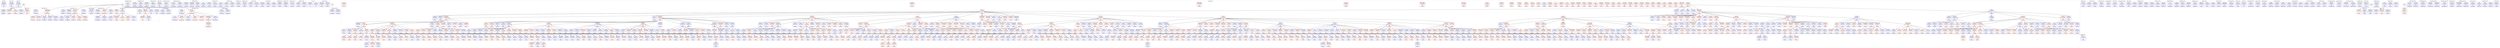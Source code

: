 digraph familytree {
subgraph cluster_Abe {
label = "Abe Clan"
rank=same
graph[style=dotted];
rankdir=TB
1082 [label = "{<name> Regotmb | <life> 1981-2063 | <age> 82 | <clan> Abe}" shape = "record", color = "blue"]
}
subgraph cluster_Akira {
label = "Akira Clan"
rank=same
graph[style=dotted];
rankdir=TB
143 [label = "{<name> Gododeg | <life> 2002-2082 | <age> 80 | <clan> Akira}" shape = "record", color = "blue"]
}
subgraph cluster_Aoki {
label = "Aoki Clan"
rank=same
graph[style=dotted];
rankdir=TB
589 [label = "{<name> Anoldero | <life> 2002-2094 | <age> 92 | <clan> Aoki}" shape = "record", color = "blue"]
}
subgraph cluster_Ashenfire {
label = "Ashenfire Clan"
rank=same
graph[style=dotted];
rankdir=TB
445 [label = "{<name> Helderia | <life> 1985-2056 | <age> 71 | <clan> Ashenfire}" shape = "record", color = "blue"]
471 [label = "{<name> Emul | <life> 2012-2062 | <age> 50 | <clan> Ashenfire}" shape = "record", color = "red"]
590 [label = "{<name> Aududadude | <life> 2026-2027 | <age> 1 | <clan> Ashenfire}" shape = "record", color = "red"]
637 [label = "{<name> Legibolf | <life> 1982-2038 | <age> 56 | <clan> Ashenfire}" shape = "record", color = "blue"]
}
subgraph cluster_Ashenmourn {
label = "Ashenmourn Clan"
rank=same
graph[style=dotted];
rankdir=TB
}
subgraph cluster_Blacksteel {
label = "Blacksteel Clan"
rank=same
graph[style=dotted];
rankdir=TB
712 [label = "{<name> Emerdedev | <life> 2000-2058 | <age> 58 | <clan> Blacksteel}" shape = "record", color = "red"]
714 [label = "{<name> Evernde | <life> 2016-2076 | <age> 60 | <clan> Blacksteel}" shape = "record", color = "blue"]
715 [label = "{<name> Hiuothir | <life> 2018-2019 | <age> 1 | <clan> Blacksteel}" shape = "record", color = "red"]
716 [label = "{<name> Meveruda | <life> 2021-2022 | <age> 1 | <clan> Blacksteel}" shape = "record", color = "red"]
717 [label = "{<name> Rerthil | <life> 2024-2092 | <age> 68 | <clan> Blacksteel}" shape = "record", color = "blue"]
718 [label = "{<name> Amandelf | <life> 2027-2111 | <age> 84 | <clan> Blacksteel}" shape = "record", color = "blue"]
1125 [label = "{<name> Danod | <life> 1993-2063 | <age> 70 | <clan> Blacksteel}" shape = "record", color = "blue"]
}
subgraph cluster_Blackthistle {
label = "Blackthistle Clan"
rank=same
graph[style=dotted];
rankdir=TB
1655 [label = "{<name> Frch | <life> 2009-2071 | <age> 62 | <clan> Blackthistle}" shape = "record", color = "blue"]
}
subgraph cluster_Bladeflame {
label = "Bladeflame Clan"
rank=same
graph[style=dotted];
rankdir=TB
3 [label = "{<name> Cholodbe | <life> 1910-1973 | <age> 63 | <clan> Bladeflame}" shape = "record", color = "blue"]
629 [label = "{<name> Beher | <life> 1938-2021 | <age> 83 | <clan> Bladeflame}" shape = "record", color = "blue"]
1135 [label = "{<name> Alichald | <life> 2007-2067 | <age> 60 | <clan> Bladeflame}" shape = "record", color = "blue"]
}
subgraph cluster_Bloodmoon {
label = "Bloodmoon Clan"
rank=same
graph[style=dotted];
rankdir=TB
672 [label = "{<name> Pardebe | <life> 1970-2042 | <age> 72 | <clan> Bloodmoon}" shape = "record", color = "blue"]
731 [label = "{<name> Guldadeo | <life> 2004-2070 | <age> 66 | <clan> Bloodmoon}" shape = "record", color = "red"]
733 [label = "{<name> Endeldrd | <life> 2019-2081 | <age> 62 | <clan> Bloodmoon}" shape = "record", color = "red"]
734 [label = "{<name> Arorar | <life> 2022-2087 | <age> 65 | <clan> Bloodmoon}" shape = "record", color = "blue"]
735 [label = "{<name> Nodeber | <life> 2024-2087 | <age> 63 | <clan> Bloodmoon}" shape = "record", color = "blue"]
736 [label = "{<name> Guogarad | <life> 2027-2111 | <age> 84 | <clan> Bloodmoon}" shape = "record", color = "red"]
737 [label = "{<name> Thtrun | <life> 2030-2095 | <age> 65 | <clan> Bloodmoon}" shape = "record", color = "red"]
1432 [label = "{<name> Waltgegar | <life> 1978-2039 | <age> 61 | <clan> Bloodmoon}" shape = "record", color = "blue"]
1837 [label = "{<name> Brininc | <life> 1980-2060 | <age> 80 | <clan> Bloodmoon}" shape = "record", color = "blue"]
}
subgraph cluster_Bloodrune {
label = "Bloodrune Clan"
rank=same
graph[style=dotted];
rankdir=TB
466 [label = "{<name> Hiusch | <life> 1996-2068 | <age> 72 | <clan> Bloodrune}" shape = "record", color = "blue"]
}
subgraph cluster_Chiba {
label = "Chiba Clan"
rank=same
graph[style=dotted];
rankdir=TB
506 [label = "{<name> Rerdelr | <life> 1960-2002 | <age> 42 | <clan> Chiba}" shape = "record", color = "blue"]
}
subgraph cluster_Darkfire {
label = "Darkfire Clan"
rank=same
graph[style=dotted];
rankdir=TB
781 [label = "{<name> Wulderbo | <life> 2012-2076 | <age> 64 | <clan> Darkfire}" shape = "record", color = "blue"]
}
subgraph cluster_Dragonbane {
label = "Dragonbane Clan"
rank=same
graph[style=dotted];
rankdir=TB
}
subgraph cluster_Dragonfire {
label = "Dragonfire Clan"
rank=same
graph[style=dotted];
rankdir=TB
}
subgraph cluster_Dreadstorm {
label = "Dreadstorm Clan"
rank=same
graph[style=dotted];
rankdir=TB
1006 [label = "{<name> Bonartu | <life> 2000-2057 | <age> 57 | <clan> Dreadstorm}" shape = "record", color = "blue"]
}
subgraph cluster_Dreadthorn {
label = "Dreadthorn Clan"
rank=same
graph[style=dotted];
rankdir=TB
}
subgraph cluster_Duskbreaker {
label = "Duskbreaker Clan"
rank=same
graph[style=dotted];
rankdir=TB
153 [label = "{<name> Anndese | <life> 1972-2017 | <age> 45 | <clan> Duskbreaker}" shape = "record", color = "blue"]
493 [label = "{<name> Golfrtis | <life> 2004-2056 | <age> 52 | <clan> Duskbreaker}" shape = "record", color = "blue"]
}
subgraph cluster_Duskwhisper {
label = "Duskwhisper Clan"
rank=same
graph[style=dotted];
rankdir=TB
761 [label = "{<name> Belthec | <life> 2009-2086 | <age> 77 | <clan> Duskwhisper}" shape = "record", color = "red"]
763 [label = "{<name> Malfrterb | <life> 2026-2120 | <age> 94 | <clan> Duskwhisper}" shape = "record", color = "blue"]
764 [label = "{<name> Arodotov | <life> 2029-2093 | <age> 64 | <clan> Duskwhisper}" shape = "record", color = "blue"]
1909 [label = "{<name> Embrinu | <life> 1995-2038 | <age> 43 | <clan> Duskwhisper}" shape = "record", color = "blue"]
}
subgraph cluster_Emberfall {
label = "Emberfall Clan"
rank=same
graph[style=dotted];
rankdir=TB
1 [label = "{<name> sus | <life> 1900-2000 | <age> 100 | <clan> Emberfall}" shape = "record", color = "blue"]
762 [label = "{<name> Amnisse | <life> 2003-2071 | <age> 68 | <clan> Emberfall}" shape = "record", color = "blue"]
848 [label = "{<name> Benolotkm | <life> 1996-2048 | <age> 52 | <clan> Emberfall}" shape = "record", color = "blue"]
1603 [label = "{<name> Bedeoul | <life> 1993-2066 | <age> 73 | <clan> Emberfall}" shape = "record", color = "blue"]
}
subgraph cluster_Fireheart {
label = "Fireheart Clan"
rank=same
graph[style=dotted];
rankdir=TB
113 [label = "{<name> Thor | <life> 1965-2044 | <age> 79 | <clan> Fireheart}" shape = "record", color = "blue"]
784 [label = "{<name> Partinh | <life> 1971-2040 | <age> 69 | <clan> Fireheart}" shape = "record", color = "blue"]
1619 [label = "{<name> Vinuseri | <life> 1971-2051 | <age> 80 | <clan> Fireheart}" shape = "record", color = "blue"]
}
subgraph cluster_Firesong {
label = "Firesong Clan"
rank=same
graph[style=dotted];
rankdir=TB
677 [label = "{<name> Cldugic | <life> 2001-2093 | <age> 92 | <clan> Firesong}" shape = "record", color = "blue"]
1393 [label = "{<name> Entgiu | <life> 2003-2076 | <age> 73 | <clan> Firesong}" shape = "record", color = "blue"]
}
subgraph cluster_Frostfall {
label = "Frostfall Clan"
rank=same
graph[style=dotted];
rankdir=TB
1735 [label = "{<name> Warerd | <life> 1991-2043 | <age> 52 | <clan> Frostfall}" shape = "record", color = "blue"]
}
subgraph cluster_Frostthorn {
label = "Frostthorn Clan"
rank=same
graph[style=dotted];
rankdir=TB
}
subgraph cluster_Fujimoto {
label = "Fujimoto Clan"
rank=same
graph[style=dotted];
rankdir=TB
1917 [label = "{<name> Rericeld | <life> 1964-2073 | <age> 109 | <clan> Fujimoto}" shape = "record", color = "blue"]
}
subgraph cluster_Haruki {
label = "Haruki Clan"
rank=same
graph[style=dotted];
rankdir=TB
875 [label = "{<name> Einanulo | <life> 1991-2085 | <age> 94 | <clan> Haruki}" shape = "record", color = "blue"]
1282 [label = "{<name> Angalda | <life> 2011-2073 | <age> 62 | <clan> Haruki}" shape = "record", color = "blue"]
}
subgraph cluster_Hayashi {
label = "Hayashi Clan"
rank=same
graph[style=dotted];
rankdir=TB
182 [label = "{<name> Hisyri | <life> 2004-2095 | <age> 91 | <clan> Hayashi}" shape = "record", color = "blue"]
1685 [label = "{<name> Hilo | <life> 1996-2069 | <age> 73 | <clan> Hayashi}" shape = "record", color = "blue"]
1782 [label = "{<name> Pambartm | <life> 1965-2045 | <age> 80 | <clan> Hayashi}" shape = "record", color = "blue"]
}
subgraph cluster_Higashi {
label = "Higashi Clan"
rank=same
graph[style=dotted];
rankdir=TB
1682 [label = "{<name> Adegibe | <life> 1980-2047 | <age> 67 | <clan> Higashi}" shape = "record", color = "blue"]
}
subgraph cluster_Hiroshi {
label = "Hiroshi Clan"
rank=same
graph[style=dotted];
rankdir=TB
}
subgraph cluster_Hoshino {
label = "Hoshino Clan"
rank=same
graph[style=dotted];
rankdir=TB
511 [label = "{<name> Hangenor | <life> 1988-2056 | <age> 68 | <clan> Hoshino}" shape = "record", color = "blue"]
}
subgraph cluster_Inoue {
label = "Inoue Clan"
rank=same
graph[style=dotted];
rankdir=TB
591 [label = "{<name> Hildeud | <life> 2029-2104 | <age> 75 | <clan> Inoue}" shape = "record", color = "red"]
}
subgraph cluster_Ironclaw {
label = "Ironclaw Clan"
rank=same
graph[style=dotted];
rankdir=TB
702 [label = "{<name> Rigi | <life> 1995-2071 | <age> 76 | <clan> Ironclaw}" shape = "record", color = "blue"]
703 [label = "{<name> Rodegisa | <life> 1997-2071 | <age> 74 | <clan> Ironclaw}" shape = "record", color = "red"]
704 [label = "{<name> Chalolb | <life> 2016-2017 | <age> 1 | <clan> Ironclaw}" shape = "record", color = "blue"]
705 [label = "{<name> Evinin | <life> 2018-2075 | <age> 57 | <clan> Ironclaw}" shape = "record", color = "blue"]
706 [label = "{<name> Beladguder | <life> 2021-2077 | <age> 56 | <clan> Ironclaw}" shape = "record", color = "red"]
707 [label = "{<name> Bec | <life> 2024-2025 | <age> 1 | <clan> Ironclaw}" shape = "record", color = "red"]
708 [label = "{<name> Mogasy | <life> 2028-2113 | <age> 85 | <clan> Ironclaw}" shape = "record", color = "red"]
826 [label = "{<name> Ralelind | <life> 1990-2050 | <age> 60 | <clan> Ironclaw}" shape = "record", color = "blue"]
}
subgraph cluster_Ironthorn {
label = "Ironthorn Clan"
rank=same
graph[style=dotted];
rankdir=TB
1275 [label = "{<name> Waronon | <life> 1951-2022 | <age> 71 | <clan> Ironthorn}" shape = "record", color = "blue"]
}
subgraph cluster_Ishikawa {
label = "Ishikawa Clan"
rank=same
graph[style=dotted];
rankdir=TB
388 [label = "{<name> Wibestm | <life> 2001-2054 | <age> 53 | <clan> Ishikawa}" shape = "record", color = "blue"]
1080 [label = "{<name> Atibarth | <life> 1964-2037 | <age> 73 | <clan> Ishikawa}" shape = "record", color = "blue"]
}
subgraph cluster_Ito {
label = "Ito Clan"
rank=same
graph[style=dotted];
rankdir=TB
1302 [label = "{<name> Eiso | <life> 2000-2064 | <age> 64 | <clan> Ito}" shape = "record", color = "blue"]
1789 [label = "{<name> Malicuir | <life> 1996-2073 | <age> 77 | <clan> Ito}" shape = "record", color = "blue"]
}
subgraph cluster_Kato {
label = "Kato Clan"
rank=same
graph[style=dotted];
rankdir=TB
16 [label = "{<name> Wartiauin | <life> 1982-2051 | <age> 69 | <clan> Kato}" shape = "record", color = "blue"]
674 [label = "{<name> Lolrob | <life> 1990-2037 | <age> 47 | <clan> Kato}" shape = "record", color = "blue"]
741 [label = "{<name> Angailpa | <life> 2006-2101 | <age> 95 | <clan> Kato}" shape = "record", color = "red"]
743 [label = "{<name> Rothildader | <life> 2026-2027 | <age> 1 | <clan> Kato}" shape = "record", color = "red"]
744 [label = "{<name> Arthild | <life> 2028-2061 | <age> 33 | <clan> Kato}" shape = "record", color = "blue"]
1000 [label = "{<name> Cardgi | <life> 1970-2038 | <age> 68 | <clan> Kato}" shape = "record", color = "blue"]
}
subgraph cluster_Katsura {
label = "Katsura Clan"
rank=same
graph[style=dotted];
rankdir=TB
901 [label = "{<name> Nolldorc | <life> 1995-2081 | <age> 86 | <clan> Katsura}" shape = "record", color = "blue"]
1139 [label = "{<name> Chonusort | <life> 2003-2062 | <age> 59 | <clan> Katsura}" shape = "record", color = "blue"]
}
subgraph cluster_Kawasaki {
label = "Kawasaki Clan"
rank=same
graph[style=dotted];
rankdir=TB
82 [label = "{<name> Herelderi | <life> 1986-2065 | <age> 79 | <clan> Kawasaki}" shape = "record", color = "blue"]
472 [label = "{<name> Huseser | <life> 2029-2033 | <age> 4 | <clan> Kawasaki}" shape = "record", color = "blue"]
}
subgraph cluster_Kishi {
label = "Kishi Clan"
rank=same
graph[style=dotted];
rankdir=TB
313 [label = "{<name> Frotu | <life> 2020-2021 | <age> 1 | <clan> Kishi}" shape = "record", color = "blue"]
}
subgraph cluster_Kobashi {
label = "Kobashi Clan"
rank=same
graph[style=dotted];
rankdir=TB
}
subgraph cluster_Kobayashi {
label = "Kobayashi Clan"
rank=same
graph[style=dotted];
rankdir=TB
}
subgraph cluster_Kojima {
label = "Kojima Clan"
rank=same
graph[style=dotted];
rankdir=TB
1510 [label = "{<name> Ricertk | <life> 1977-2055 | <age> 78 | <clan> Kojima}" shape = "record", color = "blue"]
}
subgraph cluster_Kumori {
label = "Kumori Clan"
rank=same
graph[style=dotted];
rankdir=TB
}
subgraph cluster_Kuroda {
label = "Kuroda Clan"
rank=same
graph[style=dotted];
rankdir=TB
}
subgraph cluster_Masuda {
label = "Masuda Clan"
rank=same
graph[style=dotted];
rankdir=TB
1382 [label = "{<name> Lerodber | <life> 1995-2069 | <age> 74 | <clan> Masuda}" shape = "record", color = "blue"]
1923 [label = "{<name> Cyroegi | <life> 2001-2041 | <age> 40 | <clan> Masuda}" shape = "record", color = "blue"]
}
subgraph cluster_Matsushita {
label = "Matsushita Clan"
rank=same
graph[style=dotted];
rankdir=TB
259 [label = "{<name> Rerlkm | <life> 1990-2079 | <age> 89 | <clan> Matsushita}" shape = "record", color = "blue"]
}
subgraph cluster_Mistborn {
label = "Mistborn Clan"
rank=same
graph[style=dotted];
rankdir=TB
}
subgraph cluster_Miyamoto {
label = "Miyamoto Clan"
rank=same
graph[style=dotted];
rankdir=TB
1633 [label = "{<name> Artha | <life> 2000-2057 | <age> 57 | <clan> Miyamoto}" shape = "record", color = "blue"]
}
subgraph cluster_Mizuki {
label = "Mizuki Clan"
rank=same
graph[style=dotted];
rankdir=TB
326 [label = "{<name> Auntma | <life> 1991-2035 | <age> 44 | <clan> Mizuki}" shape = "record", color = "blue"]
}
subgraph cluster_Moonchaser {
label = "Moonchaser Clan"
rank=same
graph[style=dotted];
rankdir=TB
}
subgraph cluster_Moonshadow {
label = "Moonshadow Clan"
rank=same
graph[style=dotted];
rankdir=TB
1575 [label = "{<name> Warart | <life> 1987-2053 | <age> 66 | <clan> Moonshadow}" shape = "record", color = "blue"]
}
subgraph cluster_Morita {
label = "Morita Clan"
rank=same
graph[style=dotted];
rankdir=TB
328 [label = "{<name> Thasyrt | <life> 2006-2086 | <age> 80 | <clan> Morita}" shape = "record", color = "blue"]
}
subgraph cluster_Nakagawa {
label = "Nakagawa Clan"
rank=same
graph[style=dotted];
rankdir=TB
582 [label = "{<name> Gorinnti | <life> 1999-2066 | <age> 67 | <clan> Nakagawa}" shape = "record", color = "blue"]
786 [label = "{<name> Rauldgu | <life> 1980-2027 | <age> 47 | <clan> Nakagawa}" shape = "record", color = "blue"]
815 [label = "{<name> Amarth | <life> 2012-2090 | <age> 78 | <clan> Nakagawa}" shape = "record", color = "blue"]
}
subgraph cluster_Nakahara {
label = "Nakahara Clan"
rank=same
graph[style=dotted];
rankdir=TB
}
subgraph cluster_Nakamura {
label = "Nakamura Clan"
rank=same
graph[style=dotted];
rankdir=TB
312 [label = "{<name> Anchard | <life> 1996-2051 | <age> 55 | <clan> Nakamura}" shape = "record", color = "blue"]
639 [label = "{<name> Frdg | <life> 1993-2064 | <age> 71 | <clan> Nakamura}" shape = "record", color = "blue"]
966 [label = "{<name> Thanory | <life> 2004-2060 | <age> 56 | <clan> Nakamura}" shape = "record", color = "blue"]
}
subgraph cluster_Nakano {
label = "Nakano Clan"
rank=same
graph[style=dotted];
rankdir=TB
0 [label = "{<name> amoung | <life> 1900-2000 | <age> 100 | <clan> Nakano}" shape = "record", color = "red"]
2 [label = "{<name> Rodarar | <life> 1920-1998 | <age> 78 | <clan> Nakano}" shape = "record", color = "red"]
4 [label = "{<name> Engechil | <life> 1935-1936 | <age> 1 | <clan> Nakano}" shape = "record", color = "red"]
5 [label = "{<name> Haronoder | <life> 1938-1976 | <age> 38 | <clan> Nakano}" shape = "record", color = "blue"]
6 [label = "{<name> Erargasvi | <life> 1940-2012 | <age> 72 | <clan> Nakano}" shape = "record", color = "red"]
8 [label = "{<name> Cheunchi | <life> 1959-2034 | <age> 75 | <clan> Nakano}" shape = "record", color = "blue"]
9 [label = "{<name> Cherdeo | <life> 1962-2014 | <age> 52 | <clan> Nakano}" shape = "record", color = "blue"]
10 [label = "{<name> Lemar | <life> 1965-1966 | <age> 1 | <clan> Nakano}" shape = "record", color = "blue"]
11 [label = "{<name> Hidevade | <life> 1967-2038 | <age> 71 | <clan> Nakano}" shape = "record", color = "red"]
13 [label = "{<name> Aros | <life> 1985-1986 | <age> 1 | <clan> Nakano}" shape = "record", color = "blue"]
14 [label = "{<name> Omnh | <life> 1988-1990 | <age> 2 | <clan> Nakano}" shape = "record", color = "blue"]
15 [label = "{<name> Hilda | <life> 1991-2080 | <age> 89 | <clan> Nakano}" shape = "record", color = "red"]
17 [label = "{<name> Endild | <life> 2009-2100 | <age> 91 | <clan> Nakano}" shape = "record", color = "red"]
19 [label = "{<name> Thilerar | <life> 2025-2101 | <age> 76 | <clan> Nakano}" shape = "record", color = "red"]
20 [label = "{<name> Audelg | <life> 2028-2093 | <age> 65 | <clan> Nakano}" shape = "record", color = "red"]
36 [label = "{<name> Famenthu | <life> 2011-2095 | <age> 84 | <clan> Nakano}" shape = "record", color = "red"]
38 [label = "{<name> Gisaiuld | <life> 2028-2029 | <age> 1 | <clan> Nakano}" shape = "record", color = "red"]
55 [label = "{<name> Alinodh | <life> 2014-2017 | <age> 3 | <clan> Nakano}" shape = "record", color = "blue"]
56 [label = "{<name> Peberd | <life> 2017-2018 | <age> 1 | <clan> Nakano}" shape = "record", color = "blue"]
57 [label = "{<name> Loya | <life> 2020-2026 | <age> 6 | <clan> Nakano}" shape = "record", color = "blue"]
58 [label = "{<name> Beno | <life> 2022-2086 | <age> 64 | <clan> Nakano}" shape = "record", color = "red"]
59 [label = "{<name> Tautmazb | <life> 2025-2110 | <age> 85 | <clan> Nakano}" shape = "record", color = "blue"]
71 [label = "{<name> Everinde | <life> 1994-2058 | <age> 64 | <clan> Nakano}" shape = "record", color = "blue"]
72 [label = "{<name> Rodectrldad | <life> 2006-2070 | <age> 64 | <clan> Nakano}" shape = "record", color = "red"]
73 [label = "{<name> Berdoba | <life> 2024-2107 | <age> 83 | <clan> Nakano}" shape = "record", color = "blue"]
74 [label = "{<name> Aududevad | <life> 2027-2028 | <age> 1 | <clan> Nakano}" shape = "record", color = "red"]
75 [label = "{<name> Wiringin | <life> 2030-2113 | <age> 83 | <clan> Nakano}" shape = "record", color = "blue"]
81 [label = "{<name> Gengardil | <life> 1998-2068 | <age> 70 | <clan> Nakano}" shape = "record", color = "red"]
83 [label = "{<name> Petmado | <life> 2014-2065 | <age> 51 | <clan> Nakano}" shape = "record", color = "blue"]
84 [label = "{<name> Clonozot | <life> 2017-2018 | <age> 1 | <clan> Nakano}" shape = "record", color = "blue"]
85 [label = "{<name> Hilhai | <life> 2019-2097 | <age> 78 | <clan> Nakano}" shape = "record", color = "red"]
86 [label = "{<name> Aldeilde | <life> 2022-2067 | <age> 45 | <clan> Nakano}" shape = "record", color = "red"]
87 [label = "{<name> Ardu | <life> 2025-2096 | <age> 71 | <clan> Nakano}" shape = "record", color = "blue"]
88 [label = "{<name> Mothisva | <life> 2029-2100 | <age> 71 | <clan> Nakano}" shape = "record", color = "red"]
93 [label = "{<name> Antm | <life> 2001-2073 | <age> 72 | <clan> Nakano}" shape = "record", color = "blue"]
94 [label = "{<name> Rotrun | <life> 2006-2074 | <age> 68 | <clan> Nakano}" shape = "record", color = "red"]
95 [label = "{<name> Larnocha | <life> 2028-2029 | <age> 1 | <clan> Nakano}" shape = "record", color = "blue"]
96 [label = "{<name> Gultrsarud | <life> 2030-2097 | <age> 67 | <clan> Nakano}" shape = "record", color = "red"]
102 [label = "{<name> Adarailtrldr | <life> 2004-2070 | <age> 66 | <clan> Nakano}" shape = "record", color = "red"]
104 [label = "{<name> Barphardu | <life> 2022-2100 | <age> 78 | <clan> Nakano}" shape = "record", color = "blue"]
105 [label = "{<name> Wardouse | <life> 2025-2116 | <age> 91 | <clan> Nakano}" shape = "record", color = "blue"]
106 [label = "{<name> Adeldamun | <life> 2027-2028 | <age> 1 | <clan> Nakano}" shape = "record", color = "red"]
107 [label = "{<name> Grorthart | <life> 2030-2034 | <age> 4 | <clan> Nakano}" shape = "record", color = "blue"]
112 [label = "{<name> Rotendil | <life> 1971-2034 | <age> 63 | <clan> Nakano}" shape = "record", color = "red"]
114 [label = "{<name> Alhtrgaru | <life> 1989-2035 | <age> 46 | <clan> Nakano}" shape = "record", color = "red"]
116 [label = "{<name> Hudulili | <life> 2008-2055 | <age> 47 | <clan> Nakano}" shape = "record", color = "blue"]
117 [label = "{<name> Marinh | <life> 2010-2069 | <age> 59 | <clan> Nakano}" shape = "record", color = "blue"]
118 [label = "{<name> Aderdade | <life> 2012-2016 | <age> 4 | <clan> Nakano}" shape = "record", color = "red"]
119 [label = "{<name> Char | <life> 2014-2085 | <age> 71 | <clan> Nakano}" shape = "record", color = "blue"]
120 [label = "{<name> Modegude | <life> 2017-2081 | <age> 64 | <clan> Nakano}" shape = "record", color = "red"]
121 [label = "{<name> Barg | <life> 2021-2115 | <age> 94 | <clan> Nakano}" shape = "record", color = "red"]
122 [label = "{<name> Warcheri | <life> 2027-2028 | <age> 1 | <clan> Nakano}" shape = "record", color = "blue"]
123 [label = "{<name> Danthiu | <life> 1992-2056 | <age> 64 | <clan> Nakano}" shape = "record", color = "blue"]
124 [label = "{<name> Budega | <life> 1993-2064 | <age> 71 | <clan> Nakano}" shape = "record", color = "red"]
125 [label = "{<name> Ogaivega | <life> 2012-2101 | <age> 89 | <clan> Nakano}" shape = "record", color = "red"]
126 [label = "{<name> Aundid | <life> 2015-2016 | <age> 1 | <clan> Nakano}" shape = "record", color = "red"]
127 [label = "{<name> Thagich | <life> 2018-2019 | <age> 1 | <clan> Nakano}" shape = "record", color = "blue"]
128 [label = "{<name> Hotrdele | <life> 2020-2033 | <age> 13 | <clan> Nakano}" shape = "record", color = "red"]
129 [label = "{<name> Inganggerden | <life> 2022-2115 | <age> 93 | <clan> Nakano}" shape = "record", color = "red"]
130 [label = "{<name> Hilegga | <life> 2024-2116 | <age> 92 | <clan> Nakano}" shape = "record", color = "red"]
131 [label = "{<name> Andiadel | <life> 2026-2129 | <age> 103 | <clan> Nakano}" shape = "record", color = "red"]
132 [label = "{<name> Ara | <life> 2029-2038 | <age> 9 | <clan> Nakano}" shape = "record", color = "blue"]
134 [label = "{<name> Bertuth | <life> 1994-2026 | <age> 32 | <clan> Nakano}" shape = "record", color = "blue"]
135 [label = "{<name> Hiler | <life> 2001-2109 | <age> 108 | <clan> Nakano}" shape = "record", color = "red"]
136 [label = "{<name> Meuertmeulf | <life> 2019-2020 | <age> 1 | <clan> Nakano}" shape = "record", color = "blue"]
137 [label = "{<name> Agrdoman | <life> 2022-2088 | <age> 66 | <clan> Nakano}" shape = "record", color = "blue"]
138 [label = "{<name> Thera | <life> 2025-2116 | <age> 91 | <clan> Nakano}" shape = "record", color = "blue"]
139 [label = "{<name> Rernthibe | <life> 1998-2050 | <age> 52 | <clan> Nakano}" shape = "record", color = "blue"]
140 [label = "{<name> Hischildil | <life> 2000-2085 | <age> 85 | <clan> Nakano}" shape = "record", color = "red"]
141 [label = "{<name> Fotrgararung | <life> 2002-2003 | <age> 1 | <clan> Nakano}" shape = "record", color = "red"]
142 [label = "{<name> Hildeva | <life> 2007-2074 | <age> 67 | <clan> Nakano}" shape = "record", color = "red"]
144 [label = "{<name> Hinur | <life> 2026-2027 | <age> 1 | <clan> Nakano}" shape = "record", color = "blue"]
145 [label = "{<name> Entilfo | <life> 2029-2038 | <age> 9 | <clan> Nakano}" shape = "record", color = "blue"]
151 [label = "{<name> Odofrta | <life> 2010-2085 | <age> 75 | <clan> Nakano}" shape = "record", color = "blue"]
152 [label = "{<name> Audier | <life> 1978-1987 | <age> 9 | <clan> Nakano}" shape = "record", color = "red"]
154 [label = "{<name> Gomarert | <life> 1993-1994 | <age> 1 | <clan> Nakano}" shape = "record", color = "blue"]
155 [label = "{<name> Chrderir | <life> 1996-2078 | <age> 82 | <clan> Nakano}" shape = "record", color = "blue"]
156 [label = "{<name> Audangud | <life> 1999-2059 | <age> 60 | <clan> Nakano}" shape = "record", color = "red"]
158 [label = "{<name> Hing | <life> 2015-2021 | <age> 6 | <clan> Nakano}" shape = "record", color = "red"]
159 [label = "{<name> Regi | <life> 2017-2018 | <age> 1 | <clan> Nakano}" shape = "record", color = "blue"]
160 [label = "{<name> Beolutha | <life> 2019-2083 | <age> 64 | <clan> Nakano}" shape = "record", color = "blue"]
161 [label = "{<name> Angade | <life> 2022-2023 | <age> 1 | <clan> Nakano}" shape = "record", color = "red"]
162 [label = "{<name> Geulilo | <life> 2024-2025 | <age> 1 | <clan> Nakano}" shape = "record", color = "blue"]
163 [label = "{<name> Archali | <life> 2027-2099 | <age> 72 | <clan> Nakano}" shape = "record", color = "blue"]
164 [label = "{<name> Thelid | <life> 2030-2079 | <age> 49 | <clan> Nakano}" shape = "record", color = "red"]
179 [label = "{<name> Engetrtr | <life> 2002-2003 | <age> 1 | <clan> Nakano}" shape = "record", color = "red"]
180 [label = "{<name> Bulpad | <life> 2005-2006 | <age> 1 | <clan> Nakano}" shape = "record", color = "red"]
181 [label = "{<name> Fotruder | <life> 2008-2072 | <age> 64 | <clan> Nakano}" shape = "record", color = "red"]
183 [label = "{<name> Thasiril | <life> 2023-2024 | <age> 1 | <clan> Nakano}" shape = "record", color = "blue"]
184 [label = "{<name> Rothera | <life> 2026-2027 | <age> 1 | <clan> Nakano}" shape = "record", color = "red"]
185 [label = "{<name> Lurthero | <life> 2028-2098 | <age> 70 | <clan> Nakano}" shape = "record", color = "blue"]
186 [label = "{<name> Méommari | <life> 2030-2094 | <age> 64 | <clan> Nakano}" shape = "record", color = "blue"]
194 [label = "{<name> Warntiu | <life> 2011-2074 | <age> 63 | <clan> Nakano}" shape = "record", color = "blue"]
195 [label = "{<name> Amep | <life> 2013-2019 | <age> 6 | <clan> Nakano}" shape = "record", color = "blue"]
196 [label = "{<name> Mechis | <life> 1943-2039 | <age> 96 | <clan> Nakano}" shape = "record", color = "red"]
198 [label = "{<name> Auldalinc | <life> 1959-2024 | <age> 65 | <clan> Nakano}" shape = "record", color = "blue"]
199 [label = "{<name> Gundentr | <life> 1964-2038 | <age> 74 | <clan> Nakano}" shape = "record", color = "red"]
200 [label = "{<name> Artarti | <life> 1981-2026 | <age> 45 | <clan> Nakano}" shape = "record", color = "blue"]
201 [label = "{<name> Erudada | <life> 1984-1985 | <age> 1 | <clan> Nakano}" shape = "record", color = "red"]
202 [label = "{<name> Berilin | <life> 1986-2046 | <age> 60 | <clan> Nakano}" shape = "record", color = "blue"]
203 [label = "{<name> Gudalder | <life> 1995-2075 | <age> 80 | <clan> Nakano}" shape = "record", color = "red"]
204 [label = "{<name> Buberu | <life> 2012-2014 | <age> 2 | <clan> Nakano}" shape = "record", color = "red"]
205 [label = "{<name> Lisarund | <life> 2015-2082 | <age> 67 | <clan> Nakano}" shape = "record", color = "red"]
207 [label = "{<name> Areriar | <life> 2030-2075 | <age> 45 | <clan> Nakano}" shape = "record", color = "blue"]
215 [label = "{<name> Modegi | <life> 2017-2067 | <age> 50 | <clan> Nakano}" shape = "record", color = "red"]
216 [label = "{<name> Rotrdeoy | <life> 2020-2122 | <age> 102 | <clan> Nakano}" shape = "record", color = "red"]
217 [label = "{<name> Guodelhi | <life> 2022-2090 | <age> 68 | <clan> Nakano}" shape = "record", color = "red"]
218 [label = "{<name> Bundera | <life> 2024-2107 | <age> 83 | <clan> Nakano}" shape = "record", color = "red"]
219 [label = "{<name> Bermelil | <life> 2026-2082 | <age> 56 | <clan> Nakano}" shape = "record", color = "red"]
222 [label = "{<name> Emnthilfrb | <life> 1988-2062 | <age> 74 | <clan> Nakano}" shape = "record", color = "blue"]
223 [label = "{<name> Rotrgisy | <life> 2002-2077 | <age> 75 | <clan> Nakano}" shape = "record", color = "red"]
224 [label = "{<name> Hudeugaro | <life> 2016-2101 | <age> 85 | <clan> Nakano}" shape = "record", color = "blue"]
223 [label = "{<name> Rotrgisy | <life> 2002-2016 | <age> 14 | <clan> Nakano}" shape = "record", color = "red"]
226 [label = "{<name> Begailod | <life> 2019-2059 | <age> 40 | <clan> Nakano}" shape = "record", color = "red"]
227 [label = "{<name> Gudadelbe | <life> 2021-2022 | <age> 1 | <clan> Nakano}" shape = "record", color = "red"]
228 [label = "{<name> Chard | <life> 2024-2025 | <age> 1 | <clan> Nakano}" shape = "record", color = "blue"]
229 [label = "{<name> Cloldunnud | <life> 2027-2031 | <age> 4 | <clan> Nakano}" shape = "record", color = "blue"]
230 [label = "{<name> Aurmenoteru | <life> 2030-2101 | <age> 71 | <clan> Nakano}" shape = "record", color = "red"]
235 [label = "{<name> Amnusal | <life> 1991-2050 | <age> 59 | <clan> Nakano}" shape = "record", color = "blue"]
236 [label = "{<name> Guderechi | <life> 2000-2094 | <age> 94 | <clan> Nakano}" shape = "record", color = "red"]
237 [label = "{<name> Arigrtfa | <life> 2016-2108 | <age> 92 | <clan> Nakano}" shape = "record", color = "blue"]
238 [label = "{<name> Dulderi | <life> 2019-2099 | <age> 80 | <clan> Nakano}" shape = "record", color = "blue"]
239 [label = "{<name> Frpppie | <life> 2021-2092 | <age> 71 | <clan> Nakano}" shape = "record", color = "blue"]
240 [label = "{<name> Hildileg | <life> 2024-2026 | <age> 2 | <clan> Nakano}" shape = "record", color = "red"]
241 [label = "{<name> Aufrong | <life> 2027-2094 | <age> 67 | <clan> Nakano}" shape = "record", color = "blue"]
242 [label = "{<name> Aundeget | <life> 2029-2111 | <age> 82 | <clan> Nakano}" shape = "record", color = "red"]
246 [label = "{<name> Hinuseranu | <life> 1996-2063 | <age> 67 | <clan> Nakano}" shape = "record", color = "blue"]
247 [label = "{<name> Lielirdeo | <life> 2009-2076 | <age> 67 | <clan> Nakano}" shape = "record", color = "red"]
248 [label = "{<name> Adus | <life> 2025-2119 | <age> 94 | <clan> Nakano}" shape = "record", color = "blue"]
249 [label = "{<name> Ogudithen | <life> 2028-2101 | <age> 73 | <clan> Nakano}" shape = "record", color = "red"]
250 [label = "{<name> Rudildera | <life> 2030-2031 | <age> 1 | <clan> Nakano}" shape = "record", color = "red"]
258 [label = "{<name> Alitra | <life> 2002-2078 | <age> 76 | <clan> Nakano}" shape = "record", color = "red"]
260 [label = "{<name> Budilildev | <life> 2018-2073 | <age> 55 | <clan> Nakano}" shape = "record", color = "red"]
261 [label = "{<name> Bertk | <life> 2020-2021 | <age> 1 | <clan> Nakano}" shape = "record", color = "blue"]
262 [label = "{<name> Badeldotr | <life> 2022-2032 | <age> 10 | <clan> Nakano}" shape = "record", color = "red"]
263 [label = "{<name> Aldive | <life> 2025-2110 | <age> 85 | <clan> Nakano}" shape = "record", color = "red"]
264 [label = "{<name> Hodelise | <life> 2027-2109 | <age> 82 | <clan> Nakano}" shape = "record", color = "red"]
265 [label = "{<name> Arirtart | <life> 2030-2091 | <age> 61 | <clan> Nakano}" shape = "record", color = "blue"]
270 [label = "{<name> Talfrer | <life> 2011-2014 | <age> 3 | <clan> Nakano}" shape = "record", color = "blue"]
271 [label = "{<name> Emerunar | <life> 1961-2027 | <age> 66 | <clan> Nakano}" shape = "record", color = "red"]
272 [label = "{<name> Chausai | <life> 1963-2013 | <age> 50 | <clan> Nakano}" shape = "record", color = "blue"]
273 [label = "{<name> Ergadera | <life> 1972-2060 | <age> 88 | <clan> Nakano}" shape = "record", color = "red"]
274 [label = "{<name> Adadai | <life> 1990-1994 | <age> 4 | <clan> Nakano}" shape = "record", color = "red"]
275 [label = "{<name> Adudit | <life> 1992-2072 | <age> 80 | <clan> Nakano}" shape = "record", color = "red"]
277 [label = "{<name> Berundos | <life> 2008-2077 | <age> 69 | <clan> Nakano}" shape = "record", color = "red"]
279 [label = "{<name> Agarama | <life> 2027-2028 | <age> 1 | <clan> Nakano}" shape = "record", color = "blue"]
280 [label = "{<name> Hodegade | <life> 2030-2035 | <age> 5 | <clan> Nakano}" shape = "record", color = "red"]
289 [label = "{<name> Hiraden | <life> 2011-2023 | <age> 12 | <clan> Nakano}" shape = "record", color = "red"]
290 [label = "{<name> Fodendildel | <life> 2014-2015 | <age> 1 | <clan> Nakano}" shape = "record", color = "red"]
291 [label = "{<name> Bevadelo | <life> 2017-2072 | <age> 55 | <clan> Nakano}" shape = "record", color = "red"]
292 [label = "{<name> Fadernga | <life> 2019-2128 | <age> 109 | <clan> Nakano}" shape = "record", color = "red"]
293 [label = "{<name> Everomar | <life> 2023-2024 | <age> 1 | <clan> Nakano}" shape = "record", color = "blue"]
294 [label = "{<name> Maregol | <life> 2026-2099 | <age> 73 | <clan> Nakano}" shape = "record", color = "blue"]
295 [label = "{<name> Chagaset | <life> 2028-2089 | <age> 61 | <clan> Nakano}" shape = "record", color = "blue"]
307 [label = "{<name> Metiskert | <life> 1994-1996 | <age> 2 | <clan> Nakano}" shape = "record", color = "blue"]
308 [label = "{<name> Rothedaio | <life> 1996-2071 | <age> 75 | <clan> Nakano}" shape = "record", color = "red"]
310 [label = "{<name> Eitmel | <life> 2017-2095 | <age> 78 | <clan> Nakano}" shape = "record", color = "blue"]
308 [label = "{<name> Rothedaio | <life> 1996-2017 | <age> 21 | <clan> Nakano}" shape = "record", color = "red"]
311 [label = "{<name> Auraderad | <life> 1999-2033 | <age> 34 | <clan> Nakano}" shape = "record", color = "red"]
315 [label = "{<name> Walolbar | <life> 2025-2029 | <age> 4 | <clan> Nakano}" shape = "record", color = "blue"]
316 [label = "{<name> Hindevev | <life> 2028-2080 | <age> 52 | <clan> Nakano}" shape = "record", color = "red"]
319 [label = "{<name> Rilontg | <life> 2003-2005 | <age> 2 | <clan> Nakano}" shape = "record", color = "blue"]
320 [label = "{<name> Rodadanga | <life> 2006-2007 | <age> 1 | <clan> Nakano}" shape = "record", color = "red"]
321 [label = "{<name> Brtarothic | <life> 2009-2082 | <age> 73 | <clan> Nakano}" shape = "record", color = "blue"]
322 [label = "{<name> Dord | <life> 1966-2053 | <age> 87 | <clan> Nakano}" shape = "record", color = "blue"]
323 [label = "{<name> Gunaiend | <life> 1974-2033 | <age> 59 | <clan> Nakano}" shape = "record", color = "red"]
324 [label = "{<name> Sussfri | <life> 1992-2064 | <age> 72 | <clan> Nakano}" shape = "record", color = "blue"]
325 [label = "{<name> Andalheld | <life> 1994-2090 | <age> 96 | <clan> Nakano}" shape = "record", color = "red"]
327 [label = "{<name> Adinsc | <life> 2010-2075 | <age> 65 | <clan> Nakano}" shape = "record", color = "red"]
329 [label = "{<name> Hlderdolo | <life> 2028-2100 | <age> 72 | <clan> Nakano}" shape = "record", color = "blue"]
336 [label = "{<name> Rertke | <life> 2012-2075 | <age> 63 | <clan> Nakano}" shape = "record", color = "blue"]
337 [label = "{<name> Rutradeobe | <life> 2015-2119 | <age> 104 | <clan> Nakano}" shape = "record", color = "red"]
338 [label = "{<name> Bechileg | <life> 2017-2088 | <age> 71 | <clan> Nakano}" shape = "record", color = "red"]
339 [label = "{<name> Mendrgun | <life> 2019-2020 | <age> 1 | <clan> Nakano}" shape = "record", color = "red"]
340 [label = "{<name> Baus | <life> 2021-2035 | <age> 14 | <clan> Nakano}" shape = "record", color = "blue"]
341 [label = "{<name> Waldegon | <life> 2023-2107 | <age> 84 | <clan> Nakano}" shape = "record", color = "blue"]
342 [label = "{<name> Alpad | <life> 2026-2108 | <age> 82 | <clan> Nakano}" shape = "record", color = "red"]
343 [label = "{<name> Andeiltr | <life> 2030-2060 | <age> 30 | <clan> Nakano}" shape = "record", color = "red"]
356 [label = "{<name> Modecthilt | <life> 1996-1999 | <age> 3 | <clan> Nakano}" shape = "record", color = "red"]
357 [label = "{<name> Audergun | <life> 1998-2071 | <age> 73 | <clan> Nakano}" shape = "record", color = "red"]
359 [label = "{<name> Méobarbe | <life> 2014-2074 | <age> 60 | <clan> Nakano}" shape = "record", color = "blue"]
360 [label = "{<name> Adegaldu | <life> 2017-2086 | <age> 69 | <clan> Nakano}" shape = "record", color = "red"]
361 [label = "{<name> Engaru | <life> 2019-2125 | <age> 106 | <clan> Nakano}" shape = "record", color = "red"]
362 [label = "{<name> Audegersc | <life> 2021-2093 | <age> 72 | <clan> Nakano}" shape = "record", color = "red"]
363 [label = "{<name> Bertarderon | <life> 2023-2097 | <age> 74 | <clan> Nakano}" shape = "record", color = "blue"]
364 [label = "{<name> Altalera | <life> 2025-2122 | <age> 97 | <clan> Nakano}" shape = "record", color = "red"]
365 [label = "{<name> Wartaraj | <life> 2027-2079 | <age> 52 | <clan> Nakano}" shape = "record", color = "blue"]
366 [label = "{<name> Rodalelder | <life> 2030-2094 | <age> 64 | <clan> Nakano}" shape = "record", color = "red"]
382 [label = "{<name> Govi | <life> 2001-2002 | <age> 1 | <clan> Nakano}" shape = "record", color = "blue"]
383 [label = "{<name> Raricha | <life> 2003-2004 | <age> 1 | <clan> Nakano}" shape = "record", color = "blue"]
384 [label = "{<name> Liarongi | <life> 2005-2006 | <age> 1 | <clan> Nakano}" shape = "record", color = "blue"]
385 [label = "{<name> Ousold | <life> 2007-2013 | <age> 6 | <clan> Nakano}" shape = "record", color = "blue"]
386 [label = "{<name> Evrerti | <life> 2013-2014 | <age> 1 | <clan> Nakano}" shape = "record", color = "blue"]
387 [label = "{<name> Hothaisa | <life> 2015-2082 | <age> 67 | <clan> Nakano}" shape = "record", color = "red"]
408 [label = "{<name> Thilarga | <life> 2017-2098 | <age> 81 | <clan> Nakano}" shape = "record", color = "red"]
419 [label = "{<name> Rodeleld | <life> 1969-2052 | <age> 83 | <clan> Nakano}" shape = "record", color = "red"]
421 [label = "{<name> Bel | <life> 1986-1987 | <age> 1 | <clan> Nakano}" shape = "record", color = "red"]
422 [label = "{<name> Husssscha | <life> 1988-2061 | <age> 73 | <clan> Nakano}" shape = "record", color = "blue"]
423 [label = "{<name> Lerinde | <life> 1991-1996 | <age> 5 | <clan> Nakano}" shape = "record", color = "blue"]
424 [label = "{<name> Grtinhic | <life> 1993-2047 | <age> 54 | <clan> Nakano}" shape = "record", color = "blue"]
425 [label = "{<name> Guosar | <life> 1997-2074 | <age> 77 | <clan> Nakano}" shape = "record", color = "red"]
426 [label = "{<name> Charbica | <life> 2015-2082 | <age> 67 | <clan> Nakano}" shape = "record", color = "blue"]
427 [label = "{<name> Lerinari | <life> 2018-2088 | <age> 70 | <clan> Nakano}" shape = "record", color = "blue"]
428 [label = "{<name> Wilf | <life> 2020-2097 | <age> 77 | <clan> Nakano}" shape = "record", color = "blue"]
429 [label = "{<name> Frbegic | <life> 2023-2025 | <age> 2 | <clan> Nakano}" shape = "record", color = "blue"]
430 [label = "{<name> Rodeltra | <life> 2025-2096 | <age> 71 | <clan> Nakano}" shape = "record", color = "red"]
431 [label = "{<name> Frtmbal | <life> 2028-2121 | <age> 93 | <clan> Nakano}" shape = "record", color = "blue"]
435 [label = "{<name> Adotidrt | <life> 1995-2036 | <age> 41 | <clan> Nakano}" shape = "record", color = "blue"]
436 [label = "{<name> Barden | <life> 1998-2102 | <age> 104 | <clan> Nakano}" shape = "record", color = "red"]
437 [label = "{<name> Aurgadec | <life> 2018-2100 | <age> 82 | <clan> Nakano}" shape = "record", color = "red"]
438 [label = "{<name> Assert | <life> 2021-2086 | <age> 65 | <clan> Nakano}" shape = "record", color = "blue"]
439 [label = "{<name> Clelareg | <life> 2023-2107 | <age> 84 | <clan> Nakano}" shape = "record", color = "blue"]
440 [label = "{<name> Ouldoger | <life> 2026-2104 | <age> 78 | <clan> Nakano}" shape = "record", color = "blue"]
441 [label = "{<name> Cerch | <life> 2029-2116 | <age> 87 | <clan> Nakano}" shape = "record", color = "blue"]
444 [label = "{<name> Adentrga | <life> 1997-2073 | <age> 76 | <clan> Nakano}" shape = "record", color = "red"]
446 [label = "{<name> Baurinu | <life> 2013-2069 | <age> 56 | <clan> Nakano}" shape = "record", color = "blue"]
447 [label = "{<name> Aldrchenar | <life> 2016-2087 | <age> 71 | <clan> Nakano}" shape = "record", color = "blue"]
448 [label = "{<name> Ingartru | <life> 2019-2095 | <age> 76 | <clan> Nakano}" shape = "record", color = "red"]
449 [label = "{<name> Budiseur | <life> 2021-2022 | <age> 1 | <clan> Nakano}" shape = "record", color = "red"]
450 [label = "{<name> Rodrudad | <life> 2023-2081 | <age> 58 | <clan> Nakano}" shape = "record", color = "red"]
451 [label = "{<name> Burundeng | <life> 2025-2076 | <age> 51 | <clan> Nakano}" shape = "record", color = "red"]
452 [label = "{<name> Lerinoli | <life> 2028-2123 | <age> 95 | <clan> Nakano}" shape = "record", color = "blue"]
453 [label = "{<name> Wart | <life> 2030-2092 | <age> 62 | <clan> Nakano}" shape = "record", color = "blue"]
465 [label = "{<name> Audailthera | <life> 2000-2044 | <age> 44 | <clan> Nakano}" shape = "record", color = "red"]
467 [label = "{<name> Belefect | <life> 2017-2070 | <age> 53 | <clan> Nakano}" shape = "record", color = "red"]
468 [label = "{<name> Rudelang | <life> 2019-2020 | <age> 1 | <clan> Nakano}" shape = "record", color = "red"]
469 [label = "{<name> Beverech | <life> 2021-2111 | <age> 90 | <clan> Nakano}" shape = "record", color = "red"]
465 [label = "{<name> Audailthera | <life> 2000-2021 | <age> 21 | <clan> Nakano}" shape = "record", color = "red"]
491 [label = "{<name> Sichanf | <life> 2005-2007 | <age> 2 | <clan> Nakano}" shape = "record", color = "blue"]
492 [label = "{<name> Bersiothis | <life> 2007-2091 | <age> 84 | <clan> Nakano}" shape = "record", color = "red"]
494 [label = "{<name> Mergadai | <life> 2021-2022 | <age> 1 | <clan> Nakano}" shape = "record", color = "red"]
492 [label = "{<name> Bersiothis | <life> 2007-2021 | <age> 14 | <clan> Nakano}" shape = "record", color = "red"]
505 [label = "{<name> Thisvarg | <life> 1975-2030 | <age> 55 | <clan> Nakano}" shape = "record", color = "red"]
507 [label = "{<name> Rotrditra | <life> 1994-1996 | <age> 2 | <clan> Nakano}" shape = "record", color = "red"]
508 [label = "{<name> Thisieotrn | <life> 1997-1998 | <age> 1 | <clan> Nakano}" shape = "record", color = "red"]
509 [label = "{<name> Embelola | <life> 1999-2000 | <age> 1 | <clan> Nakano}" shape = "record", color = "blue"]
510 [label = "{<name> Rotardog | <life> 2002-2006 | <age> 4 | <clan> Nakano}" shape = "record", color = "red"]
512 [label = "{<name> Audoilinc | <life> 2006-2066 | <age> 60 | <clan> Nakano}" shape = "record", color = "blue"]
513 [label = "{<name> Andonoz | <life> 2008-2052 | <age> 44 | <clan> Nakano}" shape = "record", color = "blue"]
514 [label = "{<name> Auderdamer | <life> 2012-2094 | <age> 82 | <clan> Nakano}" shape = "record", color = "red"]
515 [label = "{<name> Atilodaus | <life> 2029-2112 | <age> 83 | <clan> Nakano}" shape = "record", color = "blue"]
522 [label = "{<name> Choler | <life> 2010-2053 | <age> 43 | <clan> Nakano}" shape = "record", color = "blue"]
523 [label = "{<name> Aldechild | <life> 2013-2091 | <age> 78 | <clan> Nakano}" shape = "record", color = "red"]
525 [label = "{<name> Rercarti | <life> 2028-2085 | <age> 57 | <clan> Nakano}" shape = "record", color = "blue"]
526 [label = "{<name> Fobidrm | <life> 2030-2038 | <age> 8 | <clan> Nakano}" shape = "record", color = "blue"]
523 [label = "{<name> Aldechild | <life> 2013-2062 | <age> 49 | <clan> Nakano}" shape = "record", color = "red"]
541 [label = "{<name> Witkmb | <life> 2019-2084 | <age> 65 | <clan> Nakano}" shape = "record", color = "blue"]
542 [label = "{<name> Ergarans | <life> 2026-2089 | <age> 63 | <clan> Nakano}" shape = "record", color = "red"]
543 [label = "{<name> Rotrunde | <life> 1977-1978 | <age> 1 | <clan> Nakano}" shape = "record", color = "red"]
544 [label = "{<name> Heraund | <life> 1980-1981 | <age> 1 | <clan> Nakano}" shape = "record", color = "blue"]
545 [label = "{<name> Beldmard | <life> 1982-2034 | <age> 52 | <clan> Nakano}" shape = "record", color = "blue"]
546 [label = "{<name> Aldeodaru | <life> 1994-2068 | <age> 74 | <clan> Nakano}" shape = "record", color = "red"]
547 [label = "{<name> Roferude | <life> 2009-2079 | <age> 70 | <clan> Nakano}" shape = "record", color = "red"]
549 [label = "{<name> Bererdot | <life> 2024-2082 | <age> 58 | <clan> Nakano}" shape = "record", color = "blue"]
550 [label = "{<name> Drilprer | <life> 2026-2111 | <age> 85 | <clan> Nakano}" shape = "record", color = "blue"]
551 [label = "{<name> Albendeisaru | <life> 2029-2035 | <age> 6 | <clan> Nakano}" shape = "record", color = "red"]
571 [label = "{<name> Roschefa | <life> 2012-2013 | <age> 1 | <clan> Nakano}" shape = "record", color = "red"]
572 [label = "{<name> Gudalda | <life> 2015-2076 | <age> 61 | <clan> Nakano}" shape = "record", color = "red"]
573 [label = "{<name> Tedelegari | <life> 2018-2109 | <age> 91 | <clan> Nakano}" shape = "record", color = "blue"]
574 [label = "{<name> Hisctralde | <life> 2021-2023 | <age> 2 | <clan> Nakano}" shape = "record", color = "red"]
575 [label = "{<name> Rudelere | <life> 2023-2090 | <age> 67 | <clan> Nakano}" shape = "record", color = "red"]
576 [label = "{<name> Lerber | <life> 2025-2026 | <age> 1 | <clan> Nakano}" shape = "record", color = "blue"]
577 [label = "{<name> Bude | <life> 2027-2093 | <age> 66 | <clan> Nakano}" shape = "record", color = "red"]
578 [label = "{<name> Rarifr | <life> 2030-2124 | <age> 94 | <clan> Nakano}" shape = "record", color = "blue"]
581 [label = "{<name> Ogadedect | <life> 2005-2086 | <age> 81 | <clan> Nakano}" shape = "record", color = "red"]
583 [label = "{<name> Beringi | <life> 2022-2052 | <age> 30 | <clan> Nakano}" shape = "record", color = "blue"]
584 [label = "{<name> Bechudera | <life> 2025-2075 | <age> 50 | <clan> Nakano}" shape = "record", color = "red"]
585 [label = "{<name> Rosaindu | <life> 2027-2028 | <age> 1 | <clan> Nakano}" shape = "record", color = "red"]
586 [label = "{<name> Amauset | <life> 2029-2094 | <age> 65 | <clan> Nakano}" shape = "record", color = "blue"]
581 [label = "{<name> Ogadedect | <life> 2005-2031 | <age> 26 | <clan> Nakano}" shape = "record", color = "red"]
597 [label = "{<name> Beldilel | <life> 2009-2018 | <age> 9 | <clan> Nakano}" shape = "record", color = "red"]
598 [label = "{<name> Auradel | <life> 2012-2013 | <age> 1 | <clan> Nakano}" shape = "record", color = "red"]
599 [label = "{<name> Audeudgarl | <life> 2014-2105 | <age> 91 | <clan> Nakano}" shape = "record", color = "red"]
601 [label = "{<name> Buradaden | <life> 2029-2080 | <age> 51 | <clan> Nakano}" shape = "record", color = "red"]
599 [label = "{<name> Audeudgarl | <life> 2014-2089 | <age> 75 | <clan> Nakano}" shape = "record", color = "red"]
620 [label = "{<name> Rotrmend | <life> 2020-2022 | <age> 2 | <clan> Nakano}" shape = "record", color = "red"]
621 [label = "{<name> Baldildo | <life> 2022-2073 | <age> 51 | <clan> Nakano}" shape = "record", color = "red"]
622 [label = "{<name> Pustegir | <life> 2025-2026 | <age> 1 | <clan> Nakano}" shape = "record", color = "blue"]
626 [label = "{<name> Clerpichi | <life> 1945-1984 | <age> 39 | <clan> Nakano}" shape = "record", color = "blue"]
627 [label = "{<name> Hlilarda | <life> 1947-2013 | <age> 66 | <clan> Nakano}" shape = "record", color = "blue"]
628 [label = "{<name> Modelderu | <life> 1949-2048 | <age> 99 | <clan> Nakano}" shape = "record", color = "red"]
630 [label = "{<name> Gudegade | <life> 1966-1970 | <age> 4 | <clan> Nakano}" shape = "record", color = "red"]
631 [label = "{<name> Thepilbam | <life> 1968-1969 | <age> 1 | <clan> Nakano}" shape = "record", color = "blue"]
632 [label = "{<name> Hitars | <life> 1971-2058 | <age> 87 | <clan> Nakano}" shape = "record", color = "red"]
634 [label = "{<name> Rotbsist | <life> 1989-2000 | <age> 11 | <clan> Nakano}" shape = "record", color = "red"]
635 [label = "{<name> Ode | <life> 1992-1996 | <age> 4 | <clan> Nakano}" shape = "record", color = "blue"]
636 [label = "{<name> Ergaden | <life> 1994-2049 | <age> 55 | <clan> Nakano}" shape = "record", color = "red"]
638 [label = "{<name> Aldisidefar | <life> 2009-2082 | <age> 73 | <clan> Nakano}" shape = "record", color = "red"]
640 [label = "{<name> Chalfr | <life> 2025-2088 | <age> 63 | <clan> Nakano}" shape = "record", color = "blue"]
641 [label = "{<name> Gutrlendeg | <life> 2027-2036 | <age> 9 | <clan> Nakano}" shape = "record", color = "red"]
642 [label = "{<name> Adulldol | <life> 2029-2132 | <age> 103 | <clan> Nakano}" shape = "record", color = "blue"]
659 [label = "{<name> Mothadete | <life> 2012-2097 | <age> 85 | <clan> Nakano}" shape = "record", color = "red"]
660 [label = "{<name> Hothararg | <life> 2014-2015 | <age> 1 | <clan> Nakano}" shape = "record", color = "red"]
661 [label = "{<name> Indend | <life> 2016-2080 | <age> 64 | <clan> Nakano}" shape = "record", color = "red"]
662 [label = "{<name> Motrail | <life> 2019-2064 | <age> 45 | <clan> Nakano}" shape = "record", color = "red"]
663 [label = "{<name> Rotrarai | <life> 2021-2087 | <age> 66 | <clan> Nakano}" shape = "record", color = "red"]
664 [label = "{<name> Hiaden | <life> 2025-2026 | <age> 1 | <clan> Nakano}" shape = "record", color = "red"]
665 [label = "{<name> Ceondoma | <life> 2028-2029 | <age> 1 | <clan> Nakano}" shape = "record", color = "blue"]
669 [label = "{<name> Chariu | <life> 1996-2075 | <age> 79 | <clan> Nakano}" shape = "record", color = "blue"]
670 [label = "{<name> Chegins | <life> 1999-2068 | <age> 69 | <clan> Nakano}" shape = "record", color = "blue"]
632 [label = "{<name> Hitars | <life> 1971-1999 | <age> 28 | <clan> Nakano}" shape = "record", color = "red"]
783 [label = "{<name> Berudade | <life> 1975-2046 | <age> 71 | <clan> Nakano}" shape = "record", color = "red"]
785 [label = "{<name> Erurm | <life> 1990-2047 | <age> 57 | <clan> Nakano}" shape = "record", color = "red"]
787 [label = "{<name> Gecharasve | <life> 2006-2111 | <age> 105 | <clan> Nakano}" shape = "record", color = "red"]
789 [label = "{<name> Guodilodaida | <life> 2024-2086 | <age> 62 | <clan> Nakano}" shape = "record", color = "red"]
790 [label = "{<name> Sudebiso | <life> 2026-2087 | <age> 61 | <clan> Nakano}" shape = "record", color = "blue"]
791 [label = "{<name> Ogerud | <life> 2029-2091 | <age> 62 | <clan> Nakano}" shape = "record", color = "red"]
807 [label = "{<name> Thermadi | <life> 2009-2012 | <age> 3 | <clan> Nakano}" shape = "record", color = "red"]
808 [label = "{<name> Rodechiu | <life> 2011-2092 | <age> 81 | <clan> Nakano}" shape = "record", color = "red"]
809 [label = "{<name> Emasth | <life> 2014-2089 | <age> 75 | <clan> Nakano}" shape = "record", color = "red"]
810 [label = "{<name> Histhiset | <life> 2016-2100 | <age> 84 | <clan> Nakano}" shape = "record", color = "red"]
811 [label = "{<name> Berdode | <life> 2018-2031 | <age> 13 | <clan> Nakano}" shape = "record", color = "blue"]
812 [label = "{<name> Gicho | <life> 2021-2025 | <age> 4 | <clan> Nakano}" shape = "record", color = "blue"]
813 [label = "{<name> Chalillfr | <life> 2024-2098 | <age> 74 | <clan> Nakano}" shape = "record", color = "blue"]
814 [label = "{<name> Chedello | <life> 2027-2100 | <age> 73 | <clan> Nakano}" shape = "record", color = "blue"]
816 [label = "{<name> Aldidadal | <life> 2029-2030 | <age> 1 | <clan> Nakano}" shape = "record", color = "red"]
825 [label = "{<name> Hilbegel | <life> 1993-2079 | <age> 86 | <clan> Nakano}" shape = "record", color = "red"]
827 [label = "{<name> Beldmer | <life> 2010-2062 | <age> 52 | <clan> Nakano}" shape = "record", color = "blue"]
828 [label = "{<name> Grod | <life> 2012-2078 | <age> 66 | <clan> Nakano}" shape = "record", color = "blue"]
829 [label = "{<name> Alendise | <life> 2014-2072 | <age> 58 | <clan> Nakano}" shape = "record", color = "red"]
830 [label = "{<name> Beogu | <life> 2017-2021 | <age> 4 | <clan> Nakano}" shape = "record", color = "red"]
831 [label = "{<name> Ararise | <life> 2020-2024 | <age> 4 | <clan> Nakano}" shape = "record", color = "blue"]
832 [label = "{<name> Clerdgisif | <life> 2022-2111 | <age> 89 | <clan> Nakano}" shape = "record", color = "blue"]
833 [label = "{<name> Aung | <life> 2024-2095 | <age> 71 | <clan> Nakano}" shape = "record", color = "red"]
834 [label = "{<name> Adrarul | <life> 2026-2034 | <age> 8 | <clan> Nakano}" shape = "record", color = "red"]
846 [label = "{<name> Carmarc | <life> 1996-2064 | <age> 68 | <clan> Nakano}" shape = "record", color = "blue"]
847 [label = "{<name> Gudelerg | <life> 1999-2106 | <age> 107 | <clan> Nakano}" shape = "record", color = "red"]
849 [label = "{<name> Gorondr | <life> 2016-2017 | <age> 1 | <clan> Nakano}" shape = "record", color = "blue"]
850 [label = "{<name> Gundiamu | <life> 2018-2080 | <age> 62 | <clan> Nakano}" shape = "record", color = "red"]
851 [label = "{<name> Aud | <life> 2021-2087 | <age> 66 | <clan> Nakano}" shape = "record", color = "red"]
852 [label = "{<name> Motradada | <life> 2024-2114 | <age> 90 | <clan> Nakano}" shape = "record", color = "red"]
853 [label = "{<name> Rovisai | <life> 2027-2126 | <age> 99 | <clan> Nakano}" shape = "record", color = "red"]
847 [label = "{<name> Gudelerg | <life> 1999-2031 | <age> 32 | <clan> Nakano}" shape = "record", color = "red"]
856 [label = "{<name> Beru | <life> 2006-2070 | <age> 64 | <clan> Nakano}" shape = "record", color = "red"]
858 [label = "{<name> Tharinus | <life> 2022-2092 | <age> 70 | <clan> Nakano}" shape = "record", color = "blue"]
859 [label = "{<name> Augonardo | <life> 2024-2028 | <age> 4 | <clan> Nakano}" shape = "record", color = "blue"]
860 [label = "{<name> Erunggad | <life> 2027-2030 | <age> 3 | <clan> Nakano}" shape = "record", color = "red"]
861 [label = "{<name> Thegichen | <life> 2029-2030 | <age> 1 | <clan> Nakano}" shape = "record", color = "blue"]
867 [label = "{<name> Dregert | <life> 2009-2059 | <age> 50 | <clan> Nakano}" shape = "record", color = "blue"]
868 [label = "{<name> Bustmeri | <life> 2012-2013 | <age> 1 | <clan> Nakano}" shape = "record", color = "blue"]
869 [label = "{<name> Badgad | <life> 2017-2095 | <age> 78 | <clan> Nakano}" shape = "record", color = "red"]
870 [label = "{<name> Briceld | <life> 1977-2057 | <age> 80 | <clan> Nakano}" shape = "record", color = "blue"]
871 [label = "{<name> Guderg | <life> 1980-2048 | <age> 68 | <clan> Nakano}" shape = "record", color = "red"]
873 [label = "{<name> Arilortan | <life> 1995-1999 | <age> 4 | <clan> Nakano}" shape = "record", color = "blue"]
874 [label = "{<name> Beofara | <life> 1998-2076 | <age> 78 | <clan> Nakano}" shape = "record", color = "red"]
876 [label = "{<name> Hutomber | <life> 2015-2016 | <age> 1 | <clan> Nakano}" shape = "record", color = "blue"]
877 [label = "{<name> Thibrar | <life> 2017-2106 | <age> 89 | <clan> Nakano}" shape = "record", color = "blue"]
878 [label = "{<name> Engeldel | <life> 2020-2060 | <age> 40 | <clan> Nakano}" shape = "record", color = "red"]
879 [label = "{<name> Marertf | <life> 2023-2076 | <age> 53 | <clan> Nakano}" shape = "record", color = "blue"]
880 [label = "{<name> Goussi | <life> 2025-2106 | <age> 81 | <clan> Nakano}" shape = "record", color = "blue"]
881 [label = "{<name> Clbomal | <life> 2029-2030 | <age> 1 | <clan> Nakano}" shape = "record", color = "blue"]
886 [label = "{<name> Gertfo | <life> 2001-2006 | <age> 5 | <clan> Nakano}" shape = "record", color = "blue"]
887 [label = "{<name> Ermadude | <life> 2004-2061 | <age> 57 | <clan> Nakano}" shape = "record", color = "red"]
889 [label = "{<name> Motrudeube | <life> 2019-2025 | <age> 6 | <clan> Nakano}" shape = "record", color = "red"]
890 [label = "{<name> Entrgai | <life> 2021-2083 | <age> 62 | <clan> Nakano}" shape = "record", color = "red"]
891 [label = "{<name> Dangerilde | <life> 2024-2026 | <age> 2 | <clan> Nakano}" shape = "record", color = "blue"]
892 [label = "{<name> Gilevililda | <life> 2027-2032 | <age> 5 | <clan> Nakano}" shape = "record", color = "red"]
893 [label = "{<name> Banandar | <life> 2030-2102 | <age> 72 | <clan> Nakano}" shape = "record", color = "blue"]
899 [label = "{<name> Cyrondugi | <life> 2007-2008 | <age> 1 | <clan> Nakano}" shape = "record", color = "blue"]
900 [label = "{<name> Enge | <life> 2009-2056 | <age> 47 | <clan> Nakano}" shape = "record", color = "red"]
902 [label = "{<name> Anarcha | <life> 2026-2106 | <age> 80 | <clan> Nakano}" shape = "record", color = "blue"]
903 [label = "{<name> Lernsso | <life> 2028-2105 | <age> 77 | <clan> Nakano}" shape = "record", color = "blue"]
904 [label = "{<name> Pager | <life> 2030-2034 | <age> 4 | <clan> Nakano}" shape = "record", color = "blue"]
909 [label = "{<name> Endaistr | <life> 2012-2013 | <age> 1 | <clan> Nakano}" shape = "record", color = "red"]
910 [label = "{<name> Gudegara | <life> 2014-2082 | <age> 68 | <clan> Nakano}" shape = "record", color = "red"]
912 [label = "{<name> Viberdhebe | <life> 2030-2081 | <age> 51 | <clan> Nakano}" shape = "record", color = "blue"]
921 [label = "{<name> Leriopp | <life> 2019-2090 | <age> 71 | <clan> Nakano}" shape = "record", color = "blue"]
922 [label = "{<name> Rotrdegar | <life> 1983-1984 | <age> 1 | <clan> Nakano}" shape = "record", color = "red"]
924 [label = "{<name> Grisotm | <life> 2024-2077 | <age> 53 | <clan> Nakano}" shape = "record", color = "blue"]
925 [label = "{<name> Ergadailp | <life> 2027-2028 | <age> 1 | <clan> Nakano}" shape = "record", color = "red"]
926 [label = "{<name> Leulisc | <life> 2030-2085 | <age> 55 | <clan> Nakano}" shape = "record", color = "blue"]
933 [label = "{<name> Asss | <life> 1951-2018 | <age> 67 | <clan> Nakano}" shape = "record", color = "blue"]
934 [label = "{<name> Rotrarde | <life> 1954-2056 | <age> 102 | <clan> Nakano}" shape = "record", color = "red"]
936 [label = "{<name> Luriuldri | <life> 1970-2070 | <age> 100 | <clan> Nakano}" shape = "record", color = "blue"]
937 [label = "{<name> Rot | <life> 1978-2026 | <age> 48 | <clan> Nakano}" shape = "record", color = "red"]
938 [label = "{<name> Thebaul | <life> 1996-2085 | <age> 89 | <clan> Nakano}" shape = "record", color = "blue"]
939 [label = "{<name> Andotudon | <life> 1999-2000 | <age> 1 | <clan> Nakano}" shape = "record", color = "blue"]
940 [label = "{<name> Grolodu | <life> 2002-2052 | <age> 50 | <clan> Nakano}" shape = "record", color = "blue"]
941 [label = "{<name> Hisvadgu | <life> 2001-2081 | <age> 80 | <clan> Nakano}" shape = "record", color = "red"]
942 [label = "{<name> Maroc | <life> 2019-2097 | <age> 78 | <clan> Nakano}" shape = "record", color = "blue"]
943 [label = "{<name> Parcheb | <life> 2022-2093 | <age> 71 | <clan> Nakano}" shape = "record", color = "blue"]
944 [label = "{<name> Warain | <life> 2025-2095 | <age> 70 | <clan> Nakano}" shape = "record", color = "blue"]
945 [label = "{<name> Gudainde | <life> 2027-2028 | <age> 1 | <clan> Nakano}" shape = "record", color = "red"]
946 [label = "{<name> Manthidb | <life> 2029-2078 | <age> 49 | <clan> Nakano}" shape = "record", color = "blue"]
951 [label = "{<name> Begade | <life> 2004-2013 | <age> 9 | <clan> Nakano}" shape = "record", color = "red"]
952 [label = "{<name> Brodutari | <life> 2007-2086 | <age> 79 | <clan> Nakano}" shape = "record", color = "blue"]
953 [label = "{<name> Aldidera | <life> 2014-2092 | <age> 78 | <clan> Nakano}" shape = "record", color = "red"]
954 [label = "{<name> Bungailda | <life> 2029-2082 | <age> 53 | <clan> Nakano}" shape = "record", color = "red"]
965 [label = "{<name> Hiltra | <life> 2010-2090 | <age> 80 | <clan> Nakano}" shape = "record", color = "red"]
967 [label = "{<name> Erundeudel | <life> 2027-2030 | <age> 3 | <clan> Nakano}" shape = "record", color = "red"]
968 [label = "{<name> Alhildegar | <life> 2029-2105 | <age> 76 | <clan> Nakano}" shape = "record", color = "red"]
987 [label = "{<name> Gudeld | <life> 2014-2089 | <age> 75 | <clan> Nakano}" shape = "record", color = "red"]
988 [label = "{<name> Betrmude | <life> 2016-2093 | <age> 77 | <clan> Nakano}" shape = "record", color = "red"]
989 [label = "{<name> Hithistht | <life> 2020-2109 | <age> 89 | <clan> Nakano}" shape = "record", color = "red"]
990 [label = "{<name> Bergeggut | <life> 2010-2076 | <age> 66 | <clan> Nakano}" shape = "record", color = "red"]
991 [label = "{<name> Paulf | <life> 2028-2090 | <age> 62 | <clan> Nakano}" shape = "record", color = "blue"]
999 [label = "{<name> Thidega | <life> 1972-2054 | <age> 82 | <clan> Nakano}" shape = "record", color = "red"]
1001 [label = "{<name> Clbarta | <life> 1993-2071 | <age> 78 | <clan> Nakano}" shape = "record", color = "blue"]
1002 [label = "{<name> Enderleral | <life> 1995-2085 | <age> 90 | <clan> Nakano}" shape = "record", color = "red"]
1004 [label = "{<name> Brtmertgis | <life> 2012-2013 | <age> 1 | <clan> Nakano}" shape = "record", color = "blue"]
1005 [label = "{<name> Lisvaderdi | <life> 2014-2083 | <age> 69 | <clan> Nakano}" shape = "record", color = "red"]
1007 [label = "{<name> Maudo | <life> 2030-2119 | <age> 89 | <clan> Nakano}" shape = "record", color = "blue"]
1028 [label = "{<name> Tharbbari | <life> 2016-2062 | <age> 46 | <clan> Nakano}" shape = "record", color = "blue"]
1029 [label = "{<name> Aldeisvilt | <life> 2019-2097 | <age> 78 | <clan> Nakano}" shape = "record", color = "red"]
1030 [label = "{<name> Andrgadilh | <life> 2021-2090 | <age> 69 | <clan> Nakano}" shape = "record", color = "red"]
1031 [label = "{<name> Vinordg | <life> 2024-2102 | <age> 78 | <clan> Nakano}" shape = "record", color = "blue"]
1032 [label = "{<name> Rudarldir | <life> 2026-2092 | <age> 66 | <clan> Nakano}" shape = "record", color = "red"]
1033 [label = "{<name> Beuich | <life> 2028-2104 | <age> 76 | <clan> Nakano}" shape = "record", color = "blue"]
1046 [label = "{<name> Bengen | <life> 1997-2001 | <age> 4 | <clan> Nakano}" shape = "record", color = "red"]
1047 [label = "{<name> Gelfrerel | <life> 1999-2000 | <age> 1 | <clan> Nakano}" shape = "record", color = "blue"]
1048 [label = "{<name> Thinol | <life> 2003-2069 | <age> 66 | <clan> Nakano}" shape = "record", color = "blue"]
1049 [label = "{<name> Ogadadal | <life> 2006-2009 | <age> 3 | <clan> Nakano}" shape = "record", color = "red"]
1050 [label = "{<name> Fotherud | <life> 2011-2013 | <age> 2 | <clan> Nakano}" shape = "record", color = "red"]
1051 [label = "{<name> Mebert | <life> 2021-2022 | <age> 1 | <clan> Nakano}" shape = "record", color = "blue"]
1061 [label = "{<name> Lusegindo | <life> 1975-2046 | <age> 71 | <clan> Nakano}" shape = "record", color = "blue"]
1062 [label = "{<name> Fotidutrgi | <life> 1982-2074 | <age> 92 | <clan> Nakano}" shape = "record", color = "red"]
1063 [label = "{<name> Embalol | <life> 2000-2001 | <age> 1 | <clan> Nakano}" shape = "record", color = "blue"]
1064 [label = "{<name> Ausor | <life> 2003-2004 | <age> 1 | <clan> Nakano}" shape = "record", color = "blue"]
1065 [label = "{<name> Vusilfia | <life> 2006-2085 | <age> 79 | <clan> Nakano}" shape = "record", color = "blue"]
1066 [label = "{<name> Alder | <life> 2008-2065 | <age> 57 | <clan> Nakano}" shape = "record", color = "red"]
1068 [label = "{<name> Brchich | <life> 2029-2030 | <age> 1 | <clan> Nakano}" shape = "record", color = "blue"]
1074 [label = "{<name> Emmoron | <life> 2010-2104 | <age> 94 | <clan> Nakano}" shape = "record", color = "blue"]
1075 [label = "{<name> Brtisya | <life> 2014-2015 | <age> 1 | <clan> Nakano}" shape = "record", color = "blue"]
1076 [label = "{<name> Rerdegi | <life> 2016-2102 | <age> 86 | <clan> Nakano}" shape = "record", color = "blue"]
1077 [label = "{<name> Engeileveru | <life> 2021-2078 | <age> 57 | <clan> Nakano}" shape = "record", color = "red"]
1078 [label = "{<name> Anardal | <life> 2024-2070 | <age> 46 | <clan> Nakano}" shape = "record", color = "blue"]
1079 [label = "{<name> Endade | <life> 1978-2047 | <age> 69 | <clan> Nakano}" shape = "record", color = "red"]
1081 [label = "{<name> Roserudo | <life> 1994-2084 | <age> 90 | <clan> Nakano}" shape = "record", color = "red"]
1083 [label = "{<name> Wadader | <life> 2010-2057 | <age> 47 | <clan> Nakano}" shape = "record", color = "blue"]
1084 [label = "{<name> Lerinnk | <life> 2013-2083 | <age> 70 | <clan> Nakano}" shape = "record", color = "blue"]
1085 [label = "{<name> Thebaic | <life> 2016-2092 | <age> 76 | <clan> Nakano}" shape = "record", color = "blue"]
1086 [label = "{<name> Tarcherb | <life> 2018-2020 | <age> 2 | <clan> Nakano}" shape = "record", color = "blue"]
1087 [label = "{<name> Hoderunde | <life> 2020-2030 | <age> 10 | <clan> Nakano}" shape = "record", color = "red"]
1088 [label = "{<name> Rotrutral | <life> 2023-2024 | <age> 1 | <clan> Nakano}" shape = "record", color = "red"]
1089 [label = "{<name> Rodileg | <life> 2025-2129 | <age> 104 | <clan> Nakano}" shape = "record", color = "red"]
1090 [label = "{<name> Simartk | <life> 2027-2104 | <age> 77 | <clan> Nakano}" shape = "record", color = "blue"]
1103 [label = "{<name> Gudaderd | <life> 1997-1998 | <age> 1 | <clan> Nakano}" shape = "record", color = "red"]
1104 [label = "{<name> Hinodod | <life> 1999-2062 | <age> 63 | <clan> Nakano}" shape = "record", color = "blue"]
1105 [label = "{<name> Hive | <life> 2007-2045 | <age> 38 | <clan> Nakano}" shape = "record", color = "red"]
1106 [label = "{<name> Bendeidelti | <life> 2024-2025 | <age> 1 | <clan> Nakano}" shape = "record", color = "red"]
1107 [label = "{<name> Aldaderadar | <life> 2026-2093 | <age> 67 | <clan> Nakano}" shape = "record", color = "red"]
1108 [label = "{<name> Berdeg | <life> 2028-2084 | <age> 56 | <clan> Nakano}" shape = "record", color = "red"]
1123 [label = "{<name> Wich | <life> 2001-2002 | <age> 1 | <clan> Nakano}" shape = "record", color = "blue"]
1124 [label = "{<name> Badadin | <life> 2003-2072 | <age> 69 | <clan> Nakano}" shape = "record", color = "red"]
1126 [label = "{<name> Bundara | <life> 2020-2065 | <age> 45 | <clan> Nakano}" shape = "record", color = "red"]
1127 [label = "{<name> Fuderibe | <life> 2023-2112 | <age> 89 | <clan> Nakano}" shape = "record", color = "blue"]
1128 [label = "{<name> Gelthudegar | <life> 2025-2106 | <age> 81 | <clan> Nakano}" shape = "record", color = "red"]
1129 [label = "{<name> Hilerund | <life> 2028-2121 | <age> 93 | <clan> Nakano}" shape = "record", color = "red"]
1130 [label = "{<name> Begirera | <life> 2030-2123 | <age> 93 | <clan> Nakano}" shape = "record", color = "blue"]
1133 [label = "{<name> Golrissfr | <life> 2005-2071 | <age> 66 | <clan> Nakano}" shape = "record", color = "blue"]
1134 [label = "{<name> Gudechio | <life> 2009-2082 | <age> 73 | <clan> Nakano}" shape = "record", color = "red"]
1136 [label = "{<name> Chedare | <life> 2028-2030 | <age> 2 | <clan> Nakano}" shape = "record", color = "blue"]
1137 [label = "{<name> Fothild | <life> 2030-2032 | <age> 2 | <clan> Nakano}" shape = "record", color = "red"]
1134 [label = "{<name> Gudechio | <life> 2009-2030 | <age> 21 | <clan> Nakano}" shape = "record", color = "red"]
1160 [label = "{<name> Droriber | <life> 2015-2058 | <age> 43 | <clan> Nakano}" shape = "record", color = "blue"]
1161 [label = "{<name> Dolpinnolf | <life> 1981-1982 | <age> 1 | <clan> Nakano}" shape = "record", color = "blue"]
1162 [label = "{<name> Leodveld | <life> 1983-2053 | <age> 70 | <clan> Nakano}" shape = "record", color = "blue"]
1163 [label = "{<name> Guthectrg | <life> 1996-2077 | <age> 81 | <clan> Nakano}" shape = "record", color = "red"]
1164 [label = "{<name> Hodarara | <life> 2013-2015 | <age> 2 | <clan> Nakano}" shape = "record", color = "red"]
1165 [label = "{<name> Lulfrdr | <life> 2016-2090 | <age> 74 | <clan> Nakano}" shape = "record", color = "blue"]
1166 [label = "{<name> Hilenderga | <life> 2018-2019 | <age> 1 | <clan> Nakano}" shape = "record", color = "red"]
1167 [label = "{<name> Cyritardg | <life> 2020-2021 | <age> 1 | <clan> Nakano}" shape = "record", color = "blue"]
1168 [label = "{<name> Erasvade | <life> 2022-2075 | <age> 53 | <clan> Nakano}" shape = "record", color = "red"]
1169 [label = "{<name> Aldarder | <life> 2024-2025 | <age> 1 | <clan> Nakano}" shape = "record", color = "red"]
1170 [label = "{<name> Ebrtero | <life> 2027-2028 | <age> 1 | <clan> Nakano}" shape = "record", color = "blue"]
1171 [label = "{<name> Artiara | <life> 2030-2076 | <age> 46 | <clan> Nakano}" shape = "record", color = "blue"]
1172 [label = "{<name> Chagert | <life> 1988-2070 | <age> 82 | <clan> Nakano}" shape = "record", color = "blue"]
1173 [label = "{<name> Warilimns | <life> 1991-2083 | <age> 92 | <clan> Nakano}" shape = "record", color = "blue"]
1174 [label = "{<name> Alt | <life> 2002-2071 | <age> 69 | <clan> Nakano}" shape = "record", color = "red"]
1175 [label = "{<name> Gula | <life> 2020-2101 | <age> 81 | <clan> Nakano}" shape = "record", color = "blue"]
1176 [label = "{<name> Bertma | <life> 2022-2110 | <age> 88 | <clan> Nakano}" shape = "record", color = "blue"]
1177 [label = "{<name> Ernderuode | <life> 2024-2061 | <age> 37 | <clan> Nakano}" shape = "record", color = "red"]
1178 [label = "{<name> Thlonamepp | <life> 2026-2088 | <age> 62 | <clan> Nakano}" shape = "record", color = "blue"]
1179 [label = "{<name> Fastar | <life> 2028-2114 | <age> 86 | <clan> Nakano}" shape = "record", color = "blue"]
1197 [label = "{<name> Aderdergerg | <life> 2013-2096 | <age> 83 | <clan> Nakano}" shape = "record", color = "red"]
1198 [label = "{<name> Charibera | <life> 2015-2108 | <age> 93 | <clan> Nakano}" shape = "record", color = "blue"]
1199 [label = "{<name> Anerdard | <life> 2017-2076 | <age> 59 | <clan> Nakano}" shape = "record", color = "blue"]
1200 [label = "{<name> Lisielde | <life> 2020-2127 | <age> 107 | <clan> Nakano}" shape = "record", color = "red"]
1201 [label = "{<name> Gerthund | <life> 2022-2098 | <age> 76 | <clan> Nakano}" shape = "record", color = "red"]
1202 [label = "{<name> Bussssert | <life> 2026-2121 | <age> 95 | <clan> Nakano}" shape = "record", color = "blue"]
1203 [label = "{<name> Lofrteri | <life> 2028-2088 | <age> 60 | <clan> Nakano}" shape = "record", color = "blue"]
1205 [label = "{<name> Audailderu | <life> 1957-2033 | <age> 76 | <clan> Nakano}" shape = "record", color = "red"]
1207 [label = "{<name> Mamerdo | <life> 1973-2060 | <age> 87 | <clan> Nakano}" shape = "record", color = "blue"]
1208 [label = "{<name> Clobariu | <life> 1975-1976 | <age> 1 | <clan> Nakano}" shape = "record", color = "blue"]
1209 [label = "{<name> Luseutri | <life> 1978-1981 | <age> 3 | <clan> Nakano}" shape = "record", color = "blue"]
1210 [label = "{<name> Endaildegg | <life> 1981-1995 | <age> 14 | <clan> Nakano}" shape = "record", color = "red"]
1212 [label = "{<name> Encherin | <life> 1983-2073 | <age> 90 | <clan> Nakano}" shape = "record", color = "blue"]
1213 [label = "{<name> Rodertga | <life> 1992-2092 | <age> 100 | <clan> Nakano}" shape = "record", color = "red"]
1214 [label = "{<name> Cherilo | <life> 2010-2068 | <age> 58 | <clan> Nakano}" shape = "record", color = "blue"]
1215 [label = "{<name> Budaidrd | <life> 2012-2077 | <age> 65 | <clan> Nakano}" shape = "record", color = "red"]
1216 [label = "{<name> Fonu | <life> 2002-2093 | <age> 91 | <clan> Nakano}" shape = "record", color = "blue"]
1217 [label = "{<name> Lindoder | <life> 2027-2122 | <age> 95 | <clan> Nakano}" shape = "record", color = "blue"]
1218 [label = "{<name> Lildec | <life> 2030-2031 | <age> 1 | <clan> Nakano}" shape = "record", color = "red"]
1227 [label = "{<name> Ribe | <life> 2014-2059 | <age> 45 | <clan> Nakano}" shape = "record", color = "blue"]
1228 [label = "{<name> Wulondrd | <life> 2016-2103 | <age> 87 | <clan> Nakano}" shape = "record", color = "blue"]
1229 [label = "{<name> Frintartar | <life> 2019-2023 | <age> 4 | <clan> Nakano}" shape = "record", color = "blue"]
1230 [label = "{<name> Hin | <life> 2021-2022 | <age> 1 | <clan> Nakano}" shape = "record", color = "blue"]
1231 [label = "{<name> Mauseuder | <life> 2023-2100 | <age> 77 | <clan> Nakano}" shape = "record", color = "blue"]
1232 [label = "{<name> Thiceusto | <life> 2025-2026 | <age> 1 | <clan> Nakano}" shape = "record", color = "blue"]
1233 [label = "{<name> Brtha | <life> 2028-2094 | <age> 66 | <clan> Nakano}" shape = "record", color = "blue"]
1234 [label = "{<name> Cyrtker | <life> 1986-1987 | <age> 1 | <clan> Nakano}" shape = "record", color = "blue"]
1235 [label = "{<name> Pharch | <life> 1989-1990 | <age> 1 | <clan> Nakano}" shape = "record", color = "blue"]
1236 [label = "{<name> Ald | <life> 1993-2088 | <age> 95 | <clan> Nakano}" shape = "record", color = "red"]
1238 [label = "{<name> Aldeldiod | <life> 2013-2057 | <age> 44 | <clan> Nakano}" shape = "record", color = "red"]
1240 [label = "{<name> Rotraldai | <life> 2030-2031 | <age> 1 | <clan> Nakano}" shape = "record", color = "red"]
1248 [label = "{<name> Nocer | <life> 2016-2105 | <age> 89 | <clan> Nakano}" shape = "record", color = "blue"]
1249 [label = "{<name> Nodrauver | <life> 2018-2028 | <age> 10 | <clan> Nakano}" shape = "record", color = "blue"]
1250 [label = "{<name> Rodisch | <life> 2020-2101 | <age> 81 | <clan> Nakano}" shape = "record", color = "red"]
1251 [label = "{<name> Adui | <life> 2022-2023 | <age> 1 | <clan> Nakano}" shape = "record", color = "blue"]
1252 [label = "{<name> Guleldala | <life> 2024-2029 | <age> 5 | <clan> Nakano}" shape = "record", color = "red"]
1253 [label = "{<name> Robeth | <life> 2027-2078 | <age> 51 | <clan> Nakano}" shape = "record", color = "red"]
1254 [label = "{<name> Hidergar | <life> 2029-2123 | <age> 94 | <clan> Nakano}" shape = "record", color = "red"]
1264 [label = "{<name> Anigiusu | <life> 1996-1997 | <age> 1 | <clan> Nakano}" shape = "record", color = "blue"]
1266 [label = "{<name> Audelivega | <life> 2020-2084 | <age> 64 | <clan> Nakano}" shape = "record", color = "red"]
1267 [label = "{<name> Warilo | <life> 2022-2026 | <age> 4 | <clan> Nakano}" shape = "record", color = "blue"]
1268 [label = "{<name> Ergadamu | <life> 2025-2117 | <age> 92 | <clan> Nakano}" shape = "record", color = "red"]
1269 [label = "{<name> Emegaldel | <life> 2028-2082 | <age> 54 | <clan> Nakano}" shape = "record", color = "red"]
1270 [label = "{<name> Hidevis | <life> 2030-2095 | <age> 65 | <clan> Nakano}" shape = "record", color = "red"]
1276 [label = "{<name> Bevalil | <life> 1977-2054 | <age> 77 | <clan> Nakano}" shape = "record", color = "red"]
1278 [label = "{<name> Hisalefer | <life> 1994-2040 | <age> 46 | <clan> Nakano}" shape = "record", color = "red"]
1280 [label = "{<name> Dornufr | <life> 2011-2098 | <age> 87 | <clan> Nakano}" shape = "record", color = "blue"]
1281 [label = "{<name> Rothilde | <life> 2014-2076 | <age> 62 | <clan> Nakano}" shape = "record", color = "red"]
1283 [label = "{<name> Fodera | <life> 2030-2104 | <age> 74 | <clan> Nakano}" shape = "record", color = "red"]
1292 [label = "{<name> Brisen | <life> 2017-2122 | <age> 105 | <clan> Nakano}" shape = "record", color = "blue"]
1293 [label = "{<name> Rovailda | <life> 2019-2097 | <age> 78 | <clan> Nakano}" shape = "record", color = "red"]
1294 [label = "{<name> Gurdeotra | <life> 2021-2022 | <age> 1 | <clan> Nakano}" shape = "record", color = "red"]
1295 [label = "{<name> Hingidom | <life> 2023-2024 | <age> 1 | <clan> Nakano}" shape = "record", color = "blue"]
1296 [label = "{<name> Sulointho | <life> 2026-2093 | <age> 67 | <clan> Nakano}" shape = "record", color = "blue"]
1297 [label = "{<name> Gudadil | <life> 2028-2104 | <age> 76 | <clan> Nakano}" shape = "record", color = "red"]
1299 [label = "{<name> Rotrderadi | <life> 1996-2081 | <age> 85 | <clan> Nakano}" shape = "record", color = "red"]
1301 [label = "{<name> Auderm | <life> 2011-2059 | <age> 48 | <clan> Nakano}" shape = "record", color = "red"]
1303 [label = "{<name> Gordul | <life> 2029-2096 | <age> 67 | <clan> Nakano}" shape = "record", color = "blue"]
1311 [label = "{<name> Aldodrdo | <life> 2013-2101 | <age> 88 | <clan> Nakano}" shape = "record", color = "blue"]
1312 [label = "{<name> Gundeva | <life> 2014-2051 | <age> 37 | <clan> Nakano}" shape = "record", color = "red"]
1313 [label = "{<name> Gertegad | <life> 2030-2116 | <age> 86 | <clan> Nakano}" shape = "record", color = "red"]
1333 [label = "{<name> Rosald | <life> 2015-2089 | <age> 74 | <clan> Nakano}" shape = "record", color = "red"]
1334 [label = "{<name> Gechil | <life> 2017-2018 | <age> 1 | <clan> Nakano}" shape = "record", color = "red"]
1335 [label = "{<name> Guden | <life> 2019-2102 | <age> 83 | <clan> Nakano}" shape = "record", color = "red"]
1336 [label = "{<name> Erggadar | <life> 2022-2082 | <age> 60 | <clan> Nakano}" shape = "record", color = "red"]
1337 [label = "{<name> Agaricer | <life> 2024-2130 | <age> 106 | <clan> Nakano}" shape = "record", color = "blue"]
1338 [label = "{<name> Wautgi | <life> 2027-2083 | <age> 56 | <clan> Nakano}" shape = "record", color = "blue"]
1339 [label = "{<name> Omeppher | <life> 2029-2095 | <age> 66 | <clan> Nakano}" shape = "record", color = "blue"]
1341 [label = "{<name> Chain | <life> 1999-2057 | <age> 58 | <clan> Nakano}" shape = "record", color = "blue"]
1342 [label = "{<name> Gudegunda | <life> 2002-2092 | <age> 90 | <clan> Nakano}" shape = "record", color = "red"]
1344 [label = "{<name> Ararod | <life> 2019-2023 | <age> 4 | <clan> Nakano}" shape = "record", color = "blue"]
1345 [label = "{<name> Adelisen | <life> 2021-2110 | <age> 89 | <clan> Nakano}" shape = "record", color = "red"]
1346 [label = "{<name> Endaderu | <life> 2024-2037 | <age> 13 | <clan> Nakano}" shape = "record", color = "red"]
1342 [label = "{<name> Gudegunda | <life> 2002-2024 | <age> 22 | <clan> Nakano}" shape = "record", color = "red"]
1348 [label = "{<name> Therldi | <life> 2009-2016 | <age> 7 | <clan> Nakano}" shape = "record", color = "red"]
1349 [label = "{<name> Merunald | <life> 2014-2015 | <age> 1 | <clan> Nakano}" shape = "record", color = "red"]
1361 [label = "{<name> Tusoder | <life> 1980-2039 | <age> 59 | <clan> Nakano}" shape = "record", color = "blue"]
1362 [label = "{<name> Rotrasctr | <life> 1980-2059 | <age> 79 | <clan> Nakano}" shape = "record", color = "red"]
1363 [label = "{<name> Thldbert | <life> 2000-2001 | <age> 1 | <clan> Nakano}" shape = "record", color = "blue"]
1364 [label = "{<name> Farbold | <life> 2003-2004 | <age> 1 | <clan> Nakano}" shape = "record", color = "blue"]
1365 [label = "{<name> Begadas | <life> 2005-2068 | <age> 63 | <clan> Nakano}" shape = "record", color = "red"]
1367 [label = "{<name> Ogilthilo | <life> 2027-2029 | <age> 2 | <clan> Nakano}" shape = "record", color = "red"]
1368 [label = "{<name> Bundadalb | <life> 2030-2106 | <age> 76 | <clan> Nakano}" shape = "record", color = "red"]
1381 [label = "{<name> Aldunadotreg | <life> 2007-2083 | <age> 76 | <clan> Nakano}" shape = "record", color = "red"]
1383 [label = "{<name> Ersa | <life> 2023-2027 | <age> 4 | <clan> Nakano}" shape = "record", color = "red"]
1384 [label = "{<name> Rofegert | <life> 2025-2029 | <age> 4 | <clan> Nakano}" shape = "record", color = "red"]
1385 [label = "{<name> Gidevadel | <life> 2028-2120 | <age> 92 | <clan> Nakano}" shape = "record", color = "red"]
1392 [label = "{<name> Adildrtb | <life> 2011-2075 | <age> 64 | <clan> Nakano}" shape = "record", color = "red"]
1394 [label = "{<name> Wufrtic | <life> 2028-2102 | <age> 74 | <clan> Nakano}" shape = "record", color = "blue"]
1401 [label = "{<name> Mermegader | <life> 2014-2015 | <age> 1 | <clan> Nakano}" shape = "record", color = "red"]
1402 [label = "{<name> Emurunde | <life> 2017-2066 | <age> 49 | <clan> Nakano}" shape = "record", color = "red"]
1403 [label = "{<name> Angal | <life> 2019-2020 | <age> 1 | <clan> Nakano}" shape = "record", color = "blue"]
1404 [label = "{<name> Rotrththilda | <life> 1982-2090 | <age> 108 | <clan> Nakano}" shape = "record", color = "red"]
1406 [label = "{<name> Parnagald | <life> 1999-2066 | <age> 67 | <clan> Nakano}" shape = "record", color = "blue"]
1407 [label = "{<name> Chéodod | <life> 2001-2073 | <age> 72 | <clan> Nakano}" shape = "record", color = "blue"]
1408 [label = "{<name> Listrude | <life> 2003-2006 | <age> 3 | <clan> Nakano}" shape = "record", color = "red"]
1409 [label = "{<name> Gundaldg | <life> 2006-2007 | <age> 1 | <clan> Nakano}" shape = "record", color = "red"]
1410 [label = "{<name> Dorthatm | <life> 2008-2067 | <age> 59 | <clan> Nakano}" shape = "record", color = "blue"]
1411 [label = "{<name> Aderudadar | <life> 2011-2076 | <age> 65 | <clan> Nakano}" shape = "record", color = "red"]
1412 [label = "{<name> Hich | <life> 2014-2080 | <age> 66 | <clan> Nakano}" shape = "record", color = "blue"]
1404 [label = "{<name> Rotrththilda | <life> 1982-2014 | <age> 32 | <clan> Nakano}" shape = "record", color = "red"]
1414 [label = "{<name> Adeodelth | <life> 1987-1994 | <age> 7 | <clan> Nakano}" shape = "record", color = "red"]
1415 [label = "{<name> Tharilo | <life> 1990-1991 | <age> 1 | <clan> Nakano}" shape = "record", color = "blue"]
1416 [label = "{<name> Aril | <life> 1994-2009 | <age> 15 | <clan> Nakano}" shape = "record", color = "blue"]
1417 [label = "{<name> Adiungar | <life> 2000-2062 | <age> 62 | <clan> Nakano}" shape = "record", color = "red"]
1418 [label = "{<name> Mariskere | <life> 1923-1985 | <age> 62 | <clan> Nakano}" shape = "record", color = "blue"]
1419 [label = "{<name> Arinolf | <life> 1926-1927 | <age> 1 | <clan> Nakano}" shape = "record", color = "blue"]
1420 [label = "{<name> Noder | <life> 1929-1930 | <age> 1 | <clan> Nakano}" shape = "record", color = "blue"]
1421 [label = "{<name> Courtha | <life> 1932-1933 | <age> 1 | <clan> Nakano}" shape = "record", color = "blue"]
1422 [label = "{<name> Emelparuli | <life> 1937-2036 | <age> 99 | <clan> Nakano}" shape = "record", color = "red"]
1424 [label = "{<name> Audarma | <life> 1957-2042 | <age> 85 | <clan> Nakano}" shape = "record", color = "red"]
1426 [label = "{<name> Aranaric | <life> 1974-2033 | <age> 59 | <clan> Nakano}" shape = "record", color = "blue"]
1427 [label = "{<name> Beribind | <life> 1976-2057 | <age> 81 | <clan> Nakano}" shape = "record", color = "blue"]
1428 [label = "{<name> Gilisilde | <life> 1978-1979 | <age> 1 | <clan> Nakano}" shape = "record", color = "red"]
1429 [label = "{<name> Berdarca | <life> 1980-1983 | <age> 3 | <clan> Nakano}" shape = "record", color = "blue"]
1430 [label = "{<name> Enussodeui | <life> 1982-2057 | <age> 75 | <clan> Nakano}" shape = "record", color = "blue"]
1431 [label = "{<name> Thildaldev | <life> 1984-2060 | <age> 76 | <clan> Nakano}" shape = "record", color = "red"]
1424 [label = "{<name> Audarma | <life> 1957-1984 | <age> 27 | <clan> Nakano}" shape = "record", color = "red"]
1434 [label = "{<name> Eradilensc | <life> 2006-2007 | <age> 1 | <clan> Nakano}" shape = "record", color = "red"]
1435 [label = "{<name> Wartali | <life> 2008-2012 | <age> 4 | <clan> Nakano}" shape = "record", color = "blue"]
1436 [label = "{<name> Berunthiuo | <life> 2011-2020 | <age> 9 | <clan> Nakano}" shape = "record", color = "red"]
1437 [label = "{<name> Gundad | <life> 2013-2020 | <age> 7 | <clan> Nakano}" shape = "record", color = "red"]
1438 [label = "{<name> Lernha | <life> 2016-2020 | <age> 4 | <clan> Nakano}" shape = "record", color = "blue"]
1439 [label = "{<name> Enarderdei | <life> 2020-2021 | <age> 1 | <clan> Nakano}" shape = "record", color = "red"]
1440 [label = "{<name> Erudev | <life> 2022-2026 | <age> 4 | <clan> Nakano}" shape = "record", color = "red"]
1450 [label = "{<name> Belgubega | <life> 1960-2027 | <age> 67 | <clan> Nakano}" shape = "record", color = "red"]
1452 [label = "{<name> Malde | <life> 1978-2036 | <age> 58 | <clan> Nakano}" shape = "record", color = "blue"]
1453 [label = "{<name> Hildeltr | <life> 1987-2068 | <age> 81 | <clan> Nakano}" shape = "record", color = "red"]
1454 [label = "{<name> Bidar | <life> 2004-2005 | <age> 1 | <clan> Nakano}" shape = "record", color = "blue"]
1455 [label = "{<name> Thitram | <life> 2006-2009 | <age> 3 | <clan> Nakano}" shape = "record", color = "red"]
1456 [label = "{<name> Fuima | <life> 2009-2071 | <age> 62 | <clan> Nakano}" shape = "record", color = "blue"]
1457 [label = "{<name> Beothera | <life> 2011-2108 | <age> 97 | <clan> Nakano}" shape = "record", color = "red"]
1458 [label = "{<name> Walderi | <life> 2028-2113 | <age> 85 | <clan> Nakano}" shape = "record", color = "blue"]
1459 [label = "{<name> Ouzberola | <life> 2030-2092 | <age> 62 | <clan> Nakano}" shape = "record", color = "blue"]
1457 [label = "{<name> Beothera | <life> 2011-2047 | <age> 36 | <clan> Nakano}" shape = "record", color = "red"]
1501 [label = "{<name> Ardeull | <life> 2014-2068 | <age> 54 | <clan> Nakano}" shape = "record", color = "blue"]
1502 [label = "{<name> Aindulfr | <life> 2018-2030 | <age> 12 | <clan> Nakano}" shape = "record", color = "blue"]
1503 [label = "{<name> Hegarde | <life> 2021-2083 | <age> 62 | <clan> Nakano}" shape = "record", color = "blue"]
1504 [label = "{<name> Hobech | <life> 2025-2026 | <age> 1 | <clan> Nakano}" shape = "record", color = "red"]
1505 [label = "{<name> Huskma | <life> 1980-1987 | <age> 7 | <clan> Nakano}" shape = "record", color = "blue"]
1506 [label = "{<name> Fulderer | <life> 1982-1983 | <age> 1 | <clan> Nakano}" shape = "record", color = "blue"]
1507 [label = "{<name> Rungadad | <life> 1985-1987 | <age> 2 | <clan> Nakano}" shape = "record", color = "red"]
1508 [label = "{<name> Hiergadeng | <life> 1988-2065 | <age> 77 | <clan> Nakano}" shape = "record", color = "red"]
1509 [label = "{<name> Ingadunda | <life> 1991-2050 | <age> 59 | <clan> Nakano}" shape = "record", color = "red"]
1511 [label = "{<name> Adeudeg | <life> 2009-2091 | <age> 82 | <clan> Nakano}" shape = "record", color = "red"]
1513 [label = "{<name> Ardo | <life> 2029-2030 | <age> 1 | <clan> Nakano}" shape = "record", color = "blue"]
1530 [label = "{<name> Fardisv | <life> 2011-2073 | <age> 62 | <clan> Nakano}" shape = "record", color = "red"]
1532 [label = "{<name> Aldalodeg | <life> 2027-2039 | <age> 12 | <clan> Nakano}" shape = "record", color = "red"]
1533 [label = "{<name> Arigerard | <life> 2030-2043 | <age> 13 | <clan> Nakano}" shape = "record", color = "blue"]
1552 [label = "{<name> Artardoder | <life> 2013-2088 | <age> 75 | <clan> Nakano}" shape = "record", color = "blue"]
1553 [label = "{<name> Brildo | <life> 2016-2065 | <age> 49 | <clan> Nakano}" shape = "record", color = "blue"]
1554 [label = "{<name> Wierelil | <life> 2018-2019 | <age> 1 | <clan> Nakano}" shape = "record", color = "blue"]
1555 [label = "{<name> Aginuser | <life> 2022-2104 | <age> 82 | <clan> Nakano}" shape = "record", color = "blue"]
1556 [label = "{<name> Wingrolfr | <life> 2024-2055 | <age> 31 | <clan> Nakano}" shape = "record", color = "blue"]
1557 [label = "{<name> Odertge | <life> 2028-2078 | <age> 50 | <clan> Nakano}" shape = "record", color = "blue"]
1559 [label = "{<name> Evendero | <life> 1996-2069 | <age> 73 | <clan> Nakano}" shape = "record", color = "blue"]
1561 [label = "{<name> Eber | <life> 2017-2091 | <age> 74 | <clan> Nakano}" shape = "record", color = "blue"]
1562 [label = "{<name> Hingemis | <life> 2021-2105 | <age> 84 | <clan> Nakano}" shape = "record", color = "blue"]
1563 [label = "{<name> Arerith | <life> 2023-2094 | <age> 71 | <clan> Nakano}" shape = "record", color = "blue"]
1564 [label = "{<name> Hindarde | <life> 2027-2127 | <age> 100 | <clan> Nakano}" shape = "record", color = "red"]
1565 [label = "{<name> Amelfeu | <life> 2030-2119 | <age> 89 | <clan> Nakano}" shape = "record", color = "blue"]
1568 [label = "{<name> Sulertathe | <life> 1962-2041 | <age> 79 | <clan> Nakano}" shape = "record", color = "blue"]
1569 [label = "{<name> Auldegic | <life> 1964-2031 | <age> 67 | <clan> Nakano}" shape = "record", color = "blue"]
1570 [label = "{<name> Erudelpa | <life> 1969-2040 | <age> 71 | <clan> Nakano}" shape = "record", color = "red"]
1571 [label = "{<name> Mancud | <life> 1986-2065 | <age> 79 | <clan> Nakano}" shape = "record", color = "blue"]
1572 [label = "{<name> Hindengair | <life> 1988-1989 | <age> 1 | <clan> Nakano}" shape = "record", color = "red"]
1573 [label = "{<name> Windertar | <life> 1991-1993 | <age> 2 | <clan> Nakano}" shape = "record", color = "blue"]
1574 [label = "{<name> Fadelegerasc | <life> 1993-2077 | <age> 84 | <clan> Nakano}" shape = "record", color = "red"]
1576 [label = "{<name> Hibono | <life> 2014-2018 | <age> 4 | <clan> Nakano}" shape = "record", color = "blue"]
1577 [label = "{<name> Burindon | <life> 2017-2018 | <age> 1 | <clan> Nakano}" shape = "record", color = "blue"]
1578 [label = "{<name> Hisviult | <life> 2020-2030 | <age> 10 | <clan> Nakano}" shape = "record", color = "red"]
1579 [label = "{<name> Siprdu | <life> 2024-2031 | <age> 7 | <clan> Nakano}" shape = "record", color = "blue"]
1580 [label = "{<name> Rotrada | <life> 2027-2113 | <age> 86 | <clan> Nakano}" shape = "record", color = "red"]
1581 [label = "{<name> Berechis | <life> 2029-2034 | <age> 5 | <clan> Nakano}" shape = "record", color = "red"]
1592 [label = "{<name> Endarardede | <life> 1996-2051 | <age> 55 | <clan> Nakano}" shape = "record", color = "red"]
1594 [label = "{<name> Lilpar | <life> 2014-2015 | <age> 1 | <clan> Nakano}" shape = "record", color = "red"]
1595 [label = "{<name> Altasilda | <life> 2017-2022 | <age> 5 | <clan> Nakano}" shape = "record", color = "red"]
1596 [label = "{<name> Eruderde | <life> 2020-2021 | <age> 1 | <clan> Nakano}" shape = "record", color = "red"]
1597 [label = "{<name> Aercari | <life> 2022-2074 | <age> 52 | <clan> Nakano}" shape = "record", color = "blue"]
1598 [label = "{<name> Guda | <life> 2025-2026 | <age> 1 | <clan> Nakano}" shape = "record", color = "red"]
1599 [label = "{<name> Lert | <life> 2027-2030 | <age> 3 | <clan> Nakano}" shape = "record", color = "blue"]
1600 [label = "{<name> Perber | <life> 2029-2096 | <age> 67 | <clan> Nakano}" shape = "record", color = "blue"]
1602 [label = "{<name> Berar | <life> 2000-2062 | <age> 62 | <clan> Nakano}" shape = "record", color = "red"]
1604 [label = "{<name> Rudothisalel | <life> 2016-2087 | <age> 71 | <clan> Nakano}" shape = "record", color = "red"]
1605 [label = "{<name> Berthmam | <life> 2019-2020 | <age> 1 | <clan> Nakano}" shape = "record", color = "blue"]
1606 [label = "{<name> Farudi | <life> 2022-2066 | <age> 44 | <clan> Nakano}" shape = "record", color = "red"]
1607 [label = "{<name> Claliulov | <life> 2025-2029 | <age> 4 | <clan> Nakano}" shape = "record", color = "blue"]
1608 [label = "{<name> Cheriurt | <life> 2028-2067 | <age> 39 | <clan> Nakano}" shape = "record", color = "blue"]
1613 [label = "{<name> Beroderi | <life> 2002-2003 | <age> 1 | <clan> Nakano}" shape = "record", color = "blue"]
1614 [label = "{<name> Beribel | <life> 2007-2076 | <age> 69 | <clan> Nakano}" shape = "record", color = "blue"]
1615 [label = "{<name> Thailthe | <life> 2016-2097 | <age> 81 | <clan> Nakano}" shape = "record", color = "red"]
1616 [label = "{<name> Gilpadad | <life> 1968-2052 | <age> 84 | <clan> Nakano}" shape = "record", color = "red"]
1618 [label = "{<name> Emudadad | <life> 1984-2058 | <age> 74 | <clan> Nakano}" shape = "record", color = "red"]
1620 [label = "{<name> Banodoric | <life> 2001-2080 | <age> 79 | <clan> Nakano}" shape = "record", color = "blue"]
1621 [label = "{<name> Motrdeld | <life> 2010-2097 | <age> 87 | <clan> Nakano}" shape = "record", color = "red"]
1622 [label = "{<name> Begeger | <life> 2028-2092 | <age> 64 | <clan> Nakano}" shape = "record", color = "red"]
1623 [label = "{<name> And | <life> 2030-2099 | <age> 69 | <clan> Nakano}" shape = "record", color = "red"]
1631 [label = "{<name> Bundegisa | <life> 2004-2007 | <age> 3 | <clan> Nakano}" shape = "record", color = "red"]
1632 [label = "{<name> Emutrarg | <life> 2006-2072 | <age> 66 | <clan> Nakano}" shape = "record", color = "red"]
1634 [label = "{<name> Rothinob | <life> 2024-2095 | <age> 71 | <clan> Nakano}" shape = "record", color = "red"]
1635 [label = "{<name> Rodarude | <life> 2027-2093 | <age> 66 | <clan> Nakano}" shape = "record", color = "red"]
1636 [label = "{<name> Guderetr | <life> 2030-2031 | <age> 1 | <clan> Nakano}" shape = "record", color = "red"]
1654 [label = "{<name> Begadech | <life> 2009-2083 | <age> 74 | <clan> Nakano}" shape = "record", color = "red"]
1656 [label = "{<name> Futedon | <life> 2027-2109 | <age> 82 | <clan> Nakano}" shape = "record", color = "blue"]
1657 [label = "{<name> Benothas | <life> 2030-2131 | <age> 101 | <clan> Nakano}" shape = "record", color = "blue"]
1654 [label = "{<name> Begadech | <life> 2009-2074 | <age> 65 | <clan> Nakano}" shape = "record", color = "red"]
1668 [label = "{<name> Ogisiser | <life> 2013-2104 | <age> 91 | <clan> Nakano}" shape = "record", color = "red"]
1669 [label = "{<name> Andm | <life> 2016-2102 | <age> 86 | <clan> Nakano}" shape = "record", color = "blue"]
1670 [label = "{<name> Audarudec | <life> 2028-2066 | <age> 38 | <clan> Nakano}" shape = "record", color = "red"]
1671 [label = "{<name> Hisfiber | <life> 1987-2088 | <age> 101 | <clan> Nakano}" shape = "record", color = "blue"]
1672 [label = "{<name> Thadis | <life> 1998-2083 | <age> 85 | <clan> Nakano}" shape = "record", color = "red"]
1673 [label = "{<name> Budegundi | <life> 2015-2016 | <age> 1 | <clan> Nakano}" shape = "record", color = "red"]
1674 [label = "{<name> Gegildodo | <life> 2018-2106 | <age> 88 | <clan> Nakano}" shape = "record", color = "blue"]
1675 [label = "{<name> Rier | <life> 2021-2092 | <age> 71 | <clan> Nakano}" shape = "record", color = "blue"]
1676 [label = "{<name> Runderdind | <life> 2024-2108 | <age> 84 | <clan> Nakano}" shape = "record", color = "red"]
1677 [label = "{<name> Thalover | <life> 2026-2079 | <age> 53 | <clan> Nakano}" shape = "record", color = "blue"]
1678 [label = "{<name> Nomarin | <life> 2029-2082 | <age> 53 | <clan> Nakano}" shape = "record", color = "blue"]
1681 [label = "{<name> Fotbec | <life> 1990-2068 | <age> 78 | <clan> Nakano}" shape = "record", color = "red"]
1683 [label = "{<name> Beudelda | <life> 2006-2007 | <age> 1 | <clan> Nakano}" shape = "record", color = "red"]
1684 [label = "{<name> Aungasvara | <life> 2009-2084 | <age> 75 | <clan> Nakano}" shape = "record", color = "red"]
1686 [label = "{<name> Hintherude | <life> 2024-2095 | <age> 71 | <clan> Nakano}" shape = "record", color = "red"]
1687 [label = "{<name> Gudondod | <life> 2027-2087 | <age> 60 | <clan> Nakano}" shape = "record", color = "blue"]
1688 [label = "{<name> Ogether | <life> 2030-2039 | <age> 9 | <clan> Nakano}" shape = "record", color = "red"]
1703 [label = "{<name> Beudalp | <life> 2012-2095 | <age> 83 | <clan> Nakano}" shape = "record", color = "red"]
1704 [label = "{<name> Begelda | <life> 2015-2016 | <age> 1 | <clan> Nakano}" shape = "record", color = "red"]
1705 [label = "{<name> Arduser | <life> 2017-2117 | <age> 100 | <clan> Nakano}" shape = "record", color = "blue"]
1706 [label = "{<name> Chichodode | <life> 2019-2092 | <age> 73 | <clan> Nakano}" shape = "record", color = "blue"]
1707 [label = "{<name> Merai | <life> 2021-2022 | <age> 1 | <clan> Nakano}" shape = "record", color = "red"]
1708 [label = "{<name> Rutradar | <life> 2024-2065 | <age> 41 | <clan> Nakano}" shape = "record", color = "red"]
1709 [label = "{<name> Guduler | <life> 2027-2028 | <age> 1 | <clan> Nakano}" shape = "record", color = "blue"]
1720 [label = "{<name> That | <life> 1992-2050 | <age> 58 | <clan> Nakano}" shape = "record", color = "blue"]
1721 [label = "{<name> Audinadeil | <life> 1995-2061 | <age> 66 | <clan> Nakano}" shape = "record", color = "red"]
1723 [label = "{<name> Hegisfrt | <life> 2011-2012 | <age> 1 | <clan> Nakano}" shape = "record", color = "blue"]
1724 [label = "{<name> Gud | <life> 2014-2075 | <age> 61 | <clan> Nakano}" shape = "record", color = "red"]
1725 [label = "{<name> Bechudidad | <life> 2017-2029 | <age> 12 | <clan> Nakano}" shape = "record", color = "red"]
1726 [label = "{<name> Rosischi | <life> 2019-2074 | <age> 55 | <clan> Nakano}" shape = "record", color = "red"]
1727 [label = "{<name> Rogalega | <life> 2021-2088 | <age> 67 | <clan> Nakano}" shape = "record", color = "red"]
1728 [label = "{<name> Engudada | <life> 2024-2025 | <age> 1 | <clan> Nakano}" shape = "record", color = "red"]
1729 [label = "{<name> Frmaule | <life> 2026-2036 | <age> 10 | <clan> Nakano}" shape = "record", color = "blue"]
1730 [label = "{<name> Ergisc | <life> 2029-2127 | <age> 98 | <clan> Nakano}" shape = "record", color = "red"]
1733 [label = "{<name> Rodelgun | <life> 1997-2059 | <age> 62 | <clan> Nakano}" shape = "record", color = "red"]
1734 [label = "{<name> Andaltr | <life> 2000-2062 | <age> 62 | <clan> Nakano}" shape = "record", color = "red"]
1736 [label = "{<name> Geginda | <life> 2021-2022 | <age> 1 | <clan> Nakano}" shape = "record", color = "red"]
1737 [label = "{<name> Gundadis | <life> 2023-2073 | <age> 50 | <clan> Nakano}" shape = "record", color = "red"]
1738 [label = "{<name> Amaralb | <life> 2025-2037 | <age> 12 | <clan> Nakano}" shape = "record", color = "blue"]
1739 [label = "{<name> Fotrade | <life> 2027-2081 | <age> 54 | <clan> Nakano}" shape = "record", color = "red"]
1740 [label = "{<name> Gudeldefa | <life> 2029-2034 | <age> 5 | <clan> Nakano}" shape = "record", color = "red"]
1751 [label = "{<name> Aunderga | <life> 2005-2089 | <age> 84 | <clan> Nakano}" shape = "record", color = "red"]
1753 [label = "{<name> Chisolo | <life> 2023-2099 | <age> 76 | <clan> Nakano}" shape = "record", color = "blue"]
1754 [label = "{<name> Budilendeoda | <life> 2025-2098 | <age> 73 | <clan> Nakano}" shape = "record", color = "red"]
1755 [label = "{<name> Ausertg | <life> 2027-2028 | <age> 1 | <clan> Nakano}" shape = "record", color = "blue"]
1756 [label = "{<name> Berarud | <life> 2029-2090 | <age> 61 | <clan> Nakano}" shape = "record", color = "red"]
1751 [label = "{<name> Aunderga | <life> 2005-2077 | <age> 72 | <clan> Nakano}" shape = "record", color = "red"]
1779 [label = "{<name> Goserro | <life> 1970-1974 | <age> 4 | <clan> Nakano}" shape = "record", color = "blue"]
1780 [label = "{<name> Ginalb | <life> 1973-2031 | <age> 58 | <clan> Nakano}" shape = "record", color = "blue"]
1781 [label = "{<name> Aldendot | <life> 1975-1976 | <age> 1 | <clan> Nakano}" shape = "record", color = "red"]
1783 [label = "{<name> Aldadar | <life> 1986-1987 | <age> 1 | <clan> Nakano}" shape = "record", color = "red"]
1784 [label = "{<name> Erandechis | <life> 1989-2004 | <age> 15 | <clan> Nakano}" shape = "record", color = "red"]
1785 [label = "{<name> Bengarada | <life> 1991-1993 | <age> 2 | <clan> Nakano}" shape = "record", color = "red"]
1786 [label = "{<name> Belpadegada | <life> 1993-2001 | <age> 8 | <clan> Nakano}" shape = "record", color = "red"]
1787 [label = "{<name> Berad | <life> 1995-1997 | <age> 2 | <clan> Nakano}" shape = "record", color = "red"]
1788 [label = "{<name> Adandinder | <life> 1997-2100 | <age> 103 | <clan> Nakano}" shape = "record", color = "red"]
1790 [label = "{<name> Hiches | <life> 2015-2093 | <age> 78 | <clan> Nakano}" shape = "record", color = "blue"]
1791 [label = "{<name> Frtindera | <life> 2017-2103 | <age> 86 | <clan> Nakano}" shape = "record", color = "blue"]
1792 [label = "{<name> Fulary | <life> 2019-2125 | <age> 106 | <clan> Nakano}" shape = "record", color = "blue"]
1793 [label = "{<name> Erudengara | <life> 2022-2081 | <age> 59 | <clan> Nakano}" shape = "record", color = "red"]
1794 [label = "{<name> Bese | <life> 2025-2076 | <age> 51 | <clan> Nakano}" shape = "record", color = "blue"]
1795 [label = "{<name> Frilerth | <life> 2029-2140 | <age> 111 | <clan> Nakano}" shape = "record", color = "blue"]
1808 [label = "{<name> Golona | <life> 2000-2001 | <age> 1 | <clan> Nakano}" shape = "record", color = "blue"]
1809 [label = "{<name> Guderg | <life> 2003-2004 | <age> 1 | <clan> Nakano}" shape = "record", color = "red"]
1810 [label = "{<name> Merdade | <life> 2007-2096 | <age> 89 | <clan> Nakano}" shape = "record", color = "red"]
1812 [label = "{<name> Thergad | <life> 2025-2074 | <age> 49 | <clan> Nakano}" shape = "record", color = "red"]
1813 [label = "{<name> Fozor | <life> 2027-2113 | <age> 86 | <clan> Nakano}" shape = "record", color = "blue"]
1814 [label = "{<name> Budegadeg | <life> 2030-2031 | <age> 1 | <clan> Nakano}" shape = "record", color = "red"]
1831 [label = "{<name> Hinob | <life> 1943-2025 | <age> 82 | <clan> Nakano}" shape = "record", color = "blue"]
1832 [label = "{<name> Mendisthit | <life> 1951-2029 | <age> 78 | <clan> Nakano}" shape = "record", color = "red"]
1833 [label = "{<name> Fulinbe | <life> 1970-2048 | <age> 78 | <clan> Nakano}" shape = "record", color = "blue"]
1834 [label = "{<name> Rudendeg | <life> 1972-2043 | <age> 71 | <clan> Nakano}" shape = "record", color = "red"]
1836 [label = "{<name> Rothilda | <life> 1987-2064 | <age> 77 | <clan> Nakano}" shape = "record", color = "red"]
1838 [label = "{<name> Emainti | <life> 2003-2068 | <age> 65 | <clan> Nakano}" shape = "record", color = "blue"]
1839 [label = "{<name> Rodadudildis | <life> 2010-2094 | <age> 84 | <clan> Nakano}" shape = "record", color = "red"]
1840 [label = "{<name> Geltrunde | <life> 2028-2037 | <age> 9 | <clan> Nakano}" shape = "record", color = "red"]
1847 [label = "{<name> Pardgelin | <life> 2005-2064 | <age> 59 | <clan> Nakano}" shape = "record", color = "blue"]
1848 [label = "{<name> Ernodech | <life> 2008-2077 | <age> 69 | <clan> Nakano}" shape = "record", color = "red"]
1850 [label = "{<name> Hiecht | <life> 2027-2096 | <age> 69 | <clan> Nakano}" shape = "record", color = "red"]
1851 [label = "{<name> Dusserb | <life> 2030-2035 | <age> 5 | <clan> Nakano}" shape = "record", color = "blue"]
1868 [label = "{<name> Beradis | <life> 2012-2016 | <age> 4 | <clan> Nakano}" shape = "record", color = "red"]
1869 [label = "{<name> Clolozon | <life> 2014-2076 | <age> 62 | <clan> Nakano}" shape = "record", color = "blue"]
1870 [label = "{<name> Brndrda | <life> 2016-2072 | <age> 56 | <clan> Nakano}" shape = "record", color = "blue"]
1871 [label = "{<name> Audilgud | <life> 2019-2102 | <age> 83 | <clan> Nakano}" shape = "record", color = "red"]
1872 [label = "{<name> Hotitrderul | <life> 2026-2109 | <age> 83 | <clan> Nakano}" shape = "record", color = "red"]
1873 [label = "{<name> Hildiotherng | <life> 2029-2084 | <age> 55 | <clan> Nakano}" shape = "record", color = "red"]
1874 [label = "{<name> Lernord | <life> 1989-2054 | <age> 65 | <clan> Nakano}" shape = "record", color = "blue"]
1875 [label = "{<name> Gerungur | <life> 1995-2050 | <age> 55 | <clan> Nakano}" shape = "record", color = "red"]
1876 [label = "{<name> Rudechild | <life> 2013-2015 | <age> 2 | <clan> Nakano}" shape = "record", color = "red"]
1877 [label = "{<name> Engasadi | <life> 2016-2021 | <age> 5 | <clan> Nakano}" shape = "record", color = "red"]
1878 [label = "{<name> Govrthi | <life> 2019-2089 | <age> 70 | <clan> Nakano}" shape = "record", color = "blue"]
1879 [label = "{<name> Leginibr | <life> 2021-2064 | <age> 43 | <clan> Nakano}" shape = "record", color = "blue"]
1880 [label = "{<name> Bechil | <life> 2024-2093 | <age> 69 | <clan> Nakano}" shape = "record", color = "red"]
1881 [label = "{<name> Ardrdedr | <life> 2026-2103 | <age> 77 | <clan> Nakano}" shape = "record", color = "blue"]
1882 [label = "{<name> Atarngeg | <life> 2029-2114 | <age> 85 | <clan> Nakano}" shape = "record", color = "blue"]
1883 [label = "{<name> Gergerg | <life> 1992-1998 | <age> 6 | <clan> Nakano}" shape = "record", color = "red"]
1884 [label = "{<name> Bererint | <life> 1994-2075 | <age> 81 | <clan> Nakano}" shape = "record", color = "blue"]
1885 [label = "{<name> Thelduthilde | <life> 2007-2083 | <age> 76 | <clan> Nakano}" shape = "record", color = "red"]
1886 [label = "{<name> Engarde | <life> 2022-2027 | <age> 5 | <clan> Nakano}" shape = "record", color = "red"]
1887 [label = "{<name> Alpardidil | <life> 2025-2125 | <age> 100 | <clan> Nakano}" shape = "record", color = "red"]
1888 [label = "{<name> Reldori | <life> 2028-2108 | <age> 80 | <clan> Nakano}" shape = "record", color = "blue"]
1889 [label = "{<name> Gomeri | <life> 2030-2108 | <age> 78 | <clan> Nakano}" shape = "record", color = "blue"]
1896 [label = "{<name> Frthiari | <life> 1997-2007 | <age> 10 | <clan> Nakano}" shape = "record", color = "blue"]
1897 [label = "{<name> Bowicild | <life> 2000-2049 | <age> 49 | <clan> Nakano}" shape = "record", color = "blue"]
1898 [label = "{<name> Ensegube | <life> 2007-2078 | <age> 71 | <clan> Nakano}" shape = "record", color = "red"]
1899 [label = "{<name> Tharter | <life> 2023-2095 | <age> 72 | <clan> Nakano}" shape = "record", color = "blue"]
1900 [label = "{<name> Hidadegadr | <life> 2026-2040 | <age> 14 | <clan> Nakano}" shape = "record", color = "red"]
1901 [label = "{<name> Bechise | <life> 2029-2030 | <age> 1 | <clan> Nakano}" shape = "record", color = "red"]
1907 [label = "{<name> Erderu | <life> 2003-2006 | <age> 3 | <clan> Nakano}" shape = "record", color = "red"]
1908 [label = "{<name> Ththectga | <life> 2006-2069 | <age> 63 | <clan> Nakano}" shape = "record", color = "red"]
1910 [label = "{<name> Hilfrart | <life> 2022-2095 | <age> 73 | <clan> Nakano}" shape = "record", color = "blue"]
1911 [label = "{<name> Gondrilfon | <life> 2025-2123 | <age> 98 | <clan> Nakano}" shape = "record", color = "blue"]
1912 [label = "{<name> Gungaderd | <life> 2028-2039 | <age> 11 | <clan> Nakano}" shape = "record", color = "red"]
1908 [label = "{<name> Ththectga | <life> 2006-2034 | <age> 28 | <clan> Nakano}" shape = "record", color = "red"]
1916 [label = "{<name> Gududec | <life> 1975-2048 | <age> 73 | <clan> Nakano}" shape = "record", color = "red"]
1918 [label = "{<name> Ardugib | <life> 1997-2012 | <age> 15 | <clan> Nakano}" shape = "record", color = "blue"]
1919 [label = "{<name> Tert | <life> 2000-2091 | <age> 91 | <clan> Nakano}" shape = "record", color = "blue"]
1920 [label = "{<name> Imerind | <life> 2002-2003 | <age> 1 | <clan> Nakano}" shape = "record", color = "blue"]
1921 [label = "{<name> Godombin | <life> 2011-2089 | <age> 78 | <clan> Nakano}" shape = "record", color = "blue"]
1922 [label = "{<name> Emardad | <life> 2014-2088 | <age> 74 | <clan> Nakano}" shape = "record", color = "red"]
1922 [label = "{<name> Emardad | <life> 2014-2061 | <age> 47 | <clan> Nakano}" shape = "record", color = "red"]
1939 [label = "{<name> Welban | <life> 1980-2055 | <age> 75 | <clan> Nakano}" shape = "record", color = "blue"]
1940 [label = "{<name> Hinuss | <life> 1983-1984 | <age> 1 | <clan> Nakano}" shape = "record", color = "blue"]
1941 [label = "{<name> Bosuder | <life> 1987-2062 | <age> 75 | <clan> Nakano}" shape = "record", color = "blue"]
1942 [label = "{<name> Altradosi | <life> 1997-2054 | <age> 57 | <clan> Nakano}" shape = "record", color = "red"]
1943 [label = "{<name> Drareba | <life> 2014-2015 | <age> 1 | <clan> Nakano}" shape = "record", color = "blue"]
1944 [label = "{<name> Cher | <life> 2016-2107 | <age> 91 | <clan> Nakano}" shape = "record", color = "blue"]
1945 [label = "{<name> Brtmal | <life> 2018-2082 | <age> 64 | <clan> Nakano}" shape = "record", color = "blue"]
1946 [label = "{<name> Beharrti | <life> 2020-2126 | <age> 106 | <clan> Nakano}" shape = "record", color = "blue"]
1947 [label = "{<name> Rertari | <life> 2023-2105 | <age> 82 | <clan> Nakano}" shape = "record", color = "blue"]
1948 [label = "{<name> Thiltrga | <life> 2025-2026 | <age> 1 | <clan> Nakano}" shape = "record", color = "red"]
1949 [label = "{<name> Artha | <life> 2028-2115 | <age> 87 | <clan> Nakano}" shape = "record", color = "blue"]
1950 [label = "{<name> Aun | <life> 2030-2103 | <age> 73 | <clan> Nakano}" shape = "record", color = "red"]
}
subgraph cluster_Nightshade {
label = "Nightshade Clan"
rank=same
graph[style=dotted];
rankdir=TB
872 [label = "{<name> Cli | <life> 1975-2046 | <age> 71 | <clan> Nightshade}" shape = "record", color = "blue"]
}
subgraph cluster_Nightthorn {
label = "Nightthorn Clan"
rank=same
graph[style=dotted];
rankdir=TB
1067 [label = "{<name> Wareger | <life> 2005-2073 | <age> 68 | <clan> Nightthorn}" shape = "record", color = "blue"]
1279 [label = "{<name> Haririno | <life> 1983-2055 | <age> 72 | <clan> Nightthorn}" shape = "record", color = "blue"]
1752 [label = "{<name> Gotinde | <life> 1998-2061 | <age> 63 | <clan> Nightthorn}" shape = "record", color = "blue"]
}
subgraph cluster_Nishimura {
label = "Nishimura Clan"
rank=same
graph[style=dotted];
rankdir=TB
18 [label = "{<name> Withi | <life> 1998-2070 | <age> 72 | <clan> Nishimura}" shape = "record", color = "blue"]
}
subgraph cluster_Ogawa {
label = "Ogawa Clan"
rank=same
graph[style=dotted];
rankdir=TB
157 [label = "{<name> Thierc | <life> 1988-2045 | <age> 57 | <clan> Ogawa}" shape = "record", color = "blue"]
1835 [label = "{<name> Agerdom | <life> 1965-2035 | <age> 70 | <clan> Ogawa}" shape = "record", color = "blue"]
}
subgraph cluster_Okamura {
label = "Okamura Clan"
rank=same
graph[style=dotted];
rankdir=TB
115 [label = "{<name> Tustimmut | <life> 1988-2030 | <age> 42 | <clan> Okamura}" shape = "record", color = "blue"]
276 [label = "{<name> Bebertg | <life> 1975-2046 | <age> 71 | <clan> Okamura}" shape = "record", color = "blue"]
888 [label = "{<name> Odus | <life> 1990-2065 | <age> 75 | <clan> Okamura}" shape = "record", color = "blue"]
}
subgraph cluster_Ravencrest {
label = "Ravencrest Clan"
rank=same
graph[style=dotted];
rankdir=TB
}
subgraph cluster_Ravenstrike {
label = "Ravenstrike Clan"
rank=same
graph[style=dotted];
rankdir=TB
}
subgraph cluster_Runeblade {
label = "Runeblade Clan"
rank=same
graph[style=dotted];
rankdir=TB
782 [label = "{<name> Everiri | <life> 2016-2019 | <age> 3 | <clan> Runeblade}" shape = "record", color = "blue"]
1206 [label = "{<name> Otiovi | <life> 1948-2016 | <age> 68 | <clan> Runeblade}" shape = "record", color = "blue"]
}
subgraph cluster_Runebound {
label = "Runebound Clan"
rank=same
graph[style=dotted];
rankdir=TB
1405 [label = "{<name> Adulole | <life> 1964-2036 | <age> 72 | <clan> Runebound}" shape = "record", color = "blue"]
}
subgraph cluster_Sakura {
label = "Sakura Clan"
rank=same
graph[style=dotted];
rankdir=TB
1617 [label = "{<name> Lomero | <life> 1956-2026 | <age> 70 | <clan> Sakura}" shape = "record", color = "blue"]
}
subgraph cluster_Sato {
label = "Sato Clan"
rank=same
graph[style=dotted];
rankdir=TB
7 [label = "{<name> Drdamard | <life> 1935-1991 | <age> 56 | <clan> Sato}" shape = "record", color = "blue"]
}
subgraph cluster_Shadowblade {
label = "Shadowblade Clan"
rank=same
graph[style=dotted];
rankdir=TB
37 [label = "{<name> Drdov | <life> 2006-2083 | <age> 77 | <clan> Shadowblade}" shape = "record", color = "blue"]
}
subgraph cluster_Shadowfall {
label = "Shadowfall Clan"
rank=same
graph[style=dotted];
rankdir=TB
}
subgraph cluster_Shadowthorn {
label = "Shadowthorn Clan"
rank=same
graph[style=dotted];
rankdir=TB
}
subgraph cluster_Shinoda {
label = "Shinoda Clan"
rank=same
graph[style=dotted];
rankdir=TB
1531 [label = "{<name> Chaseder | <life> 2001-2050 | <age> 49 | <clan> Shinoda}" shape = "record", color = "blue"]
}
subgraph cluster_Shirogane {
label = "Shirogane Clan"
rank=same
graph[style=dotted];
rankdir=TB
103 [label = "{<name> Gobal | <life> 2001-2085 | <age> 84 | <clan> Shirogane}" shape = "record", color = "blue"]
}
subgraph cluster_Silentshadow {
label = "Silentshadow Clan"
rank=same
graph[style=dotted];
rankdir=TB
673 [label = "{<name> Hindrutr | <life> 1993-2069 | <age> 76 | <clan> Silentshadow}" shape = "record", color = "red"]
675 [label = "{<name> Hisegade | <life> 2010-2011 | <age> 1 | <clan> Silentshadow}" shape = "record", color = "red"]
676 [label = "{<name> Hisadegega | <life> 2013-2098 | <age> 85 | <clan> Silentshadow}" shape = "record", color = "red"]
678 [label = "{<name> Rofergadech | <life> 2030-2120 | <age> 90 | <clan> Silentshadow}" shape = "record", color = "red"]
687 [label = "{<name> Nonthar | <life> 2017-2087 | <age> 70 | <clan> Silentshadow}" shape = "record", color = "blue"]
688 [label = "{<name> Dril | <life> 2020-2021 | <age> 1 | <clan> Silentshadow}" shape = "record", color = "blue"]
689 [label = "{<name> Rodelhil | <life> 2024-2025 | <age> 1 | <clan> Silentshadow}" shape = "record", color = "red"]
690 [label = "{<name> Peser | <life> 2027-2112 | <age> 85 | <clan> Silentshadow}" shape = "record", color = "blue"]
691 [label = "{<name> Hirdetr | <life> 2030-2101 | <age> 71 | <clan> Silentshadow}" shape = "record", color = "red"]
1560 [label = "{<name> Odolib | <life> 1994-2052 | <age> 58 | <clan> Silentshadow}" shape = "record", color = "blue"]
}
subgraph cluster_Silentstrike {
label = "Silentstrike Clan"
rank=same
graph[style=dotted];
rankdir=TB
309 [label = "{<name> Chissst | <life> 1991-2052 | <age> 61 | <clan> Silentstrike}" shape = "record", color = "blue"]
1196 [label = "{<name> Susertig | <life> 1988-2051 | <age> 63 | <clan> Silentstrike}" shape = "record", color = "blue"]
1849 [label = "{<name> Ododmb | <life> 2002-2061 | <age> 59 | <clan> Silentstrike}" shape = "record", color = "blue"]
}
subgraph cluster_Silversong {
label = "Silversong Clan"
rank=same
graph[style=dotted];
rankdir=TB
420 [label = "{<name> Lotilfr | <life> 1960-2037 | <age> 77 | <clan> Silversong}" shape = "record", color = "blue"]
580 [label = "{<name> Chiarcerar | <life> 1971-2043 | <age> 72 | <clan> Silversong}" shape = "record", color = "blue"]
1366 [label = "{<name> Noaus | <life> 1999-2061 | <age> 62 | <clan> Silversong}" shape = "record", color = "blue"]
}
subgraph cluster_Silverthorn {
label = "Silverthorn Clan"
rank=same
graph[style=dotted];
rankdir=TB
1211 [label = "{<name> Fudulder | <life> 1965-2037 | <age> 72 | <clan> Silverthorn}" shape = "record", color = "blue"]
1265 [label = "{<name> Amariu | <life> 1994-2070 | <age> 76 | <clan> Silverthorn}" shape = "record", color = "blue"]
}
subgraph cluster_Soulstrike {
label = "Soulstrike Clan"
rank=same
graph[style=dotted];
rankdir=TB
}
subgraph cluster_Starfury {
label = "Starfury Clan"
rank=same
graph[style=dotted];
rankdir=TB
1239 [label = "{<name> Leordun | <life> 2003-2075 | <age> 72 | <clan> Starfury}" shape = "record", color = "blue"]
1451 [label = "{<name> Anallfr | <life> 1951-2011 | <age> 60 | <clan> Starfury}" shape = "record", color = "blue"]
}
subgraph cluster_Stormbringer {
label = "Stormbringer Clan"
rank=same
graph[style=dotted];
rankdir=TB
524 [label = "{<name> Rebepiri | <life> 1998-2047 | <age> 49 | <clan> Stormbringer}" shape = "record", color = "blue"]
}
subgraph cluster_Stormrider {
label = "Stormrider Clan"
rank=same
graph[style=dotted];
rankdir=TB
788 [label = "{<name> Chertere | <life> 1997-2063 | <age> 66 | <clan> Stormrider}" shape = "record", color = "blue"]
}
subgraph cluster_Stormwarden {
label = "Stormwarden Clan"
rank=same
graph[style=dotted];
rankdir=TB
278 [label = "{<name> Tuldrder | <life> 2004-2093 | <age> 89 | <clan> Stormwarden}" shape = "record", color = "blue"]
1811 [label = "{<name> Gedrorder | <life> 2000-2075 | <age> 75 | <clan> Stormwarden}" shape = "record", color = "blue"]
}
subgraph cluster_Stormweaver {
label = "Stormweaver Clan"
rank=same
graph[style=dotted];
rankdir=TB
}
subgraph cluster_Sunspear {
label = "Sunspear Clan"
rank=same
graph[style=dotted];
rankdir=TB
1277 [label = "{<name> Paudeodu | <life> 1971-2031 | <age> 60 | <clan> Sunspear}" shape = "record", color = "blue"]
}
subgraph cluster_Suzuki {
label = "Suzuki Clan"
rank=same
graph[style=dotted];
rankdir=TB
732 [label = "{<name> Brthartma | <life> 1996-2070 | <age> 74 | <clan> Suzuki}" shape = "record", color = "blue"]
}
subgraph cluster_Takagi {
label = "Takagi Clan"
rank=same
graph[style=dotted];
rankdir=TB
206 [label = "{<name> Angestfr | <life> 2009-2088 | <age> 79 | <clan> Takagi}" shape = "record", color = "blue"]
1003 [label = "{<name> Frtuduli | <life> 1985-2051 | <age> 66 | <clan> Takagi}" shape = "record", color = "blue"]
1140 [label = "{<name> Aldech | <life> 2027-2028 | <age> 1 | <clan> Takagi}" shape = "record", color = "red"]
}
subgraph cluster_Takahashi {
label = "Takahashi Clan"
rank=same
graph[style=dotted];
rankdir=TB
1300 [label = "{<name> Chanarin | <life> 1985-2074 | <age> 89 | <clan> Takahashi}" shape = "record", color = "blue"]
}
subgraph cluster_Tamura {
label = "Tamura Clan"
rank=same
graph[style=dotted];
rankdir=TB
358 [label = "{<name> Martam | <life> 1987-2044 | <age> 57 | <clan> Tamura}" shape = "record", color = "blue"]
1237 [label = "{<name> Mebell | <life> 1987-2068 | <age> 81 | <clan> Tamura}" shape = "record", color = "blue"]
1343 [label = "{<name> Sirtha | <life> 1993-2043 | <age> 50 | <clan> Tamura}" shape = "record", color = "blue"]
}
subgraph cluster_Tanaka {
label = "Tanaka Clan"
rank=same
graph[style=dotted];
rankdir=TB
1480 [label = "{<name> Aldelelt | <life> 2028-2119 | <age> 91 | <clan> Tanaka}" shape = "record", color = "red"]
}
subgraph cluster_Thornbloom {
label = "Thornbloom Clan"
rank=same
graph[style=dotted];
rankdir=TB
1425 [label = "{<name> Wanndert | <life> 1943-2027 | <age> 84 | <clan> Thornbloom}" shape = "record", color = "blue"]
1512 [label = "{<name> Lerther | <life> 2003-2071 | <age> 68 | <clan> Thornbloom}" shape = "record", color = "blue"]
}
subgraph cluster_Thunderfang {
label = "Thunderfang Clan"
rank=same
graph[style=dotted];
rankdir=TB
713 [label = "{<name> Masinga | <life> 1994-2038 | <age> 44 | <clan> Thunderfang}" shape = "record", color = "blue"]
}
subgraph cluster_Thundersong {
label = "Thundersong Clan"
rank=same
graph[style=dotted];
rankdir=TB
12 [label = "{<name> Hentkergie | <life> 1960-2025 | <age> 65 | <clan> Thundersong}" shape = "record", color = "blue"]
857 [label = "{<name> Berilldg | <life> 1989-2086 | <age> 97 | <clan> Thundersong}" shape = "record", color = "blue"]
}
subgraph cluster_Thunderstrike {
label = "Thunderstrike Clan"
rank=same
graph[style=dotted];
rankdir=TB
923 [label = "{<name> Wungi | <life> 2002-2064 | <age> 62 | <clan> Thunderstrike}" shape = "record", color = "blue"]
}
subgraph cluster_Voidshroud {
label = "Voidshroud Clan"
rank=same
graph[style=dotted];
rankdir=TB
711 [label = "{<name> Belartal | <life> 1998-2003 | <age> 5 | <clan> Voidshroud}" shape = "record", color = "blue"]
1423 [label = "{<name> Waser | <life> 1933-1984 | <age> 51 | <clan> Voidshroud}" shape = "record", color = "blue"]
}
subgraph cluster_Watanabe {
label = "Watanabe Clan"
rank=same
graph[style=dotted];
rankdir=TB
197 [label = "{<name> Sidesserar | <life> 1934-2003 | <age> 69 | <clan> Watanabe}" shape = "record", color = "blue"]
}
subgraph cluster_Whisperwind {
label = "Whisperwind Clan"
rank=same
graph[style=dotted];
rankdir=TB
911 [label = "{<name> Leridodor | <life> 2009-2096 | <age> 87 | <clan> Whisperwind}" shape = "record", color = "blue"]
1722 [label = "{<name> Manoulldrthlp | <life> 1989-2065 | <age> 76 | <clan> Whisperwind}" shape = "record", color = "blue"]
}
subgraph cluster_Yamamoto {
label = "Yamamoto Clan"
rank=same
graph[style=dotted];
rankdir=TB
600 [label = "{<name> Gotingil | <life> 1999-2034 | <age> 35 | <clan> Yamamoto}" shape = "record", color = "blue"]
}
subgraph cluster_Yamashiro {
label = "Yamashiro Clan"
rank=same
graph[style=dotted];
rankdir=TB
633 [label = "{<name> Endvrrir | <life> 1966-2028 | <age> 62 | <clan> Yamashiro}" shape = "record", color = "blue"]
935 [label = "{<name> Porer | <life> 1946-2008 | <age> 62 | <clan> Yamashiro}" shape = "record", color = "blue"]
1479 [label = "{<name> Beri | <life> 2004-2072 | <age> 68 | <clan> Yamashiro}" shape = "record", color = "blue"]
}
subgraph cluster_Yamato {
label = "Yamato Clan"
rank=same
graph[style=dotted];
rankdir=TB
742 [label = "{<name> Emerinur | <life> 2008-2082 | <age> 74 | <clan> Yamato}" shape = "record", color = "blue"]
1141 [label = "{<name> Rodectrder | <life> 2030-2102 | <age> 72 | <clan> Yamato}" shape = "record", color = "red"]
1593 [label = "{<name> Marithe | <life> 1991-2062 | <age> 71 | <clan> Yamato}" shape = "record", color = "blue"]
}
subgraph cluster_Yoshida {
label = "Yoshida Clan"
rank=same
graph[style=dotted];
rankdir=TB
548 [label = "{<name> Ansilogi | <life> 1990-2071 | <age> 81 | <clan> Yoshida}" shape = "record", color = "blue"]
}
0 -> 2
2 -> 4
2 -> 5
2 -> 6
6 -> 8
6 -> 9
6 -> 10
6 -> 11
11 -> 13
11 -> 14
11 -> 15
15 -> 17
17 -> 19
17 -> 20
15 -> 36
36 -> 38
15 -> 55
15 -> 56
15 -> 57
15 -> 58
15 -> 59
11 -> 71
71 -> 73
71 -> 74
71 -> 75
11 -> 81
81 -> 83
81 -> 84
81 -> 85
81 -> 86
81 -> 87
81 -> 88
11 -> 93
93 -> 95
93 -> 96
11 -> 102
102 -> 104
102 -> 105
102 -> 106
102 -> 107
6 -> 112
112 -> 114
114 -> 116
114 -> 117
114 -> 118
114 -> 119
114 -> 120
114 -> 121
114 -> 122
112 -> 123
123 -> 125
123 -> 126
123 -> 127
123 -> 128
123 -> 129
123 -> 130
123 -> 131
123 -> 132
112 -> 134
134 -> 136
134 -> 137
134 -> 138
112 -> 139
112 -> 140
112 -> 141
112 -> 142
142 -> 144
142 -> 145
112 -> 151
6 -> 152
6 -> 154
6 -> 155
6 -> 156
156 -> 158
156 -> 159
156 -> 160
156 -> 161
156 -> 162
156 -> 163
156 -> 164
6 -> 179
6 -> 180
6 -> 181
181 -> 183
181 -> 184
181 -> 185
181 -> 186
6 -> 194
6 -> 195
2 -> 196
196 -> 198
198 -> 200
198 -> 201
198 -> 202
202 -> 204
202 -> 205
205 -> 207
202 -> 215
202 -> 216
202 -> 217
202 -> 218
202 -> 219
198 -> 222
222 -> 224
222 -> 226
222 -> 227
222 -> 228
222 -> 229
222 -> 230
198 -> 235
235 -> 237
235 -> 238
235 -> 239
235 -> 240
235 -> 241
235 -> 242
198 -> 246
246 -> 248
246 -> 249
246 -> 250
198 -> 258
258 -> 260
258 -> 261
258 -> 262
258 -> 263
258 -> 264
258 -> 265
198 -> 270
196 -> 271
196 -> 272
272 -> 274
272 -> 275
275 -> 277
277 -> 279
277 -> 280
275 -> 289
275 -> 290
275 -> 291
275 -> 292
275 -> 293
275 -> 294
275 -> 295
272 -> 307
272 -> 308
308 -> 310
272 -> 308
311 -> 313
272 -> 311
311 -> 315
311 -> 316
272 -> 319
272 -> 320
272 -> 321
196 -> 322
322 -> 324
322 -> 325
325 -> 327
327 -> 329
325 -> 336
325 -> 337
325 -> 338
325 -> 339
325 -> 340
325 -> 341
325 -> 342
325 -> 343
322 -> 356
322 -> 357
357 -> 359
357 -> 360
357 -> 361
357 -> 362
357 -> 363
357 -> 364
357 -> 365
357 -> 366
322 -> 382
322 -> 383
322 -> 384
322 -> 385
322 -> 386
322 -> 387
322 -> 408
196 -> 419
419 -> 421
419 -> 422
419 -> 423
419 -> 424
424 -> 426
424 -> 427
424 -> 428
424 -> 429
424 -> 430
424 -> 431
419 -> 435
435 -> 437
435 -> 438
435 -> 439
435 -> 440
435 -> 441
419 -> 444
444 -> 446
444 -> 447
444 -> 448
444 -> 449
444 -> 450
444 -> 451
444 -> 452
444 -> 453
419 -> 465
465 -> 467
465 -> 468
465 -> 469
419 -> 465
470 -> 472
419 -> 491
419 -> 492
492 -> 494
419 -> 492
196 -> 505
505 -> 507
505 -> 508
505 -> 509
505 -> 510
505 -> 512
505 -> 513
513 -> 515
505 -> 522
505 -> 523
523 -> 525
523 -> 526
505 -> 523
505 -> 541
505 -> 542
196 -> 543
196 -> 544
196 -> 545
545 -> 547
547 -> 549
547 -> 550
547 -> 551
545 -> 571
545 -> 572
545 -> 573
545 -> 574
545 -> 575
545 -> 576
545 -> 577
545 -> 578
196 -> 581
581 -> 583
581 -> 584
581 -> 585
581 -> 586
196 -> 581
588 -> 590
588 -> 591
196 -> 597
196 -> 598
196 -> 599
599 -> 601
196 -> 599
196 -> 620
196 -> 621
196 -> 622
2 -> 626
2 -> 627
2 -> 628
628 -> 630
628 -> 631
628 -> 632
632 -> 634
632 -> 635
632 -> 636
636 -> 638
638 -> 640
638 -> 641
638 -> 642
636 -> 659
636 -> 660
636 -> 661
636 -> 662
636 -> 663
636 -> 664
636 -> 665
632 -> 669
632 -> 670
628 -> 632
671 -> 673
673 -> 675
673 -> 676
676 -> 678
673 -> 687
673 -> 688
673 -> 689
673 -> 690
673 -> 691
671 -> 702
702 -> 704
702 -> 705
702 -> 706
702 -> 707
702 -> 708
671 -> 711
671 -> 712
712 -> 714
712 -> 715
712 -> 716
712 -> 717
712 -> 718
671 -> 731
731 -> 733
731 -> 734
731 -> 735
731 -> 736
731 -> 737
671 -> 741
741 -> 743
741 -> 744
671 -> 761
761 -> 763
761 -> 764
671 -> 781
671 -> 782
628 -> 783
783 -> 785
785 -> 787
787 -> 789
787 -> 790
787 -> 791
785 -> 807
785 -> 808
785 -> 809
785 -> 810
785 -> 811
785 -> 812
785 -> 813
785 -> 814
785 -> 816
783 -> 825
825 -> 827
825 -> 828
825 -> 829
825 -> 830
825 -> 831
825 -> 832
825 -> 833
825 -> 834
783 -> 846
783 -> 847
847 -> 849
847 -> 850
847 -> 851
847 -> 852
847 -> 853
783 -> 847
783 -> 856
856 -> 858
856 -> 859
856 -> 860
856 -> 861
783 -> 867
783 -> 868
783 -> 869
628 -> 870
628 -> 871
871 -> 873
871 -> 874
874 -> 876
874 -> 877
874 -> 878
874 -> 879
874 -> 880
874 -> 881
871 -> 886
871 -> 887
887 -> 889
887 -> 890
887 -> 891
887 -> 892
887 -> 893
871 -> 899
871 -> 900
900 -> 902
900 -> 903
900 -> 904
871 -> 909
871 -> 910
910 -> 912
871 -> 921
628 -> 922
628 -> 924
628 -> 925
628 -> 926
2 -> 933
2 -> 934
934 -> 936
936 -> 938
936 -> 939
936 -> 940
940 -> 942
940 -> 943
940 -> 944
940 -> 945
940 -> 946
936 -> 951
936 -> 952
952 -> 954
936 -> 965
965 -> 967
965 -> 968
936 -> 987
936 -> 988
936 -> 989
936 -> 991
934 -> 999
999 -> 1001
999 -> 1002
1002 -> 1004
1002 -> 1005
1005 -> 1007
1002 -> 1028
1002 -> 1029
1002 -> 1030
1002 -> 1031
1002 -> 1032
1002 -> 1033
999 -> 1046
999 -> 1047
999 -> 1048
999 -> 1049
999 -> 1050
999 -> 1051
934 -> 1061
1061 -> 1063
1061 -> 1064
1061 -> 1065
1061 -> 1066
1066 -> 1068
1061 -> 1074
1061 -> 1075
1061 -> 1076
1061 -> 1077
1061 -> 1078
934 -> 1079
1079 -> 1081
1081 -> 1083
1081 -> 1084
1081 -> 1085
1081 -> 1086
1081 -> 1087
1081 -> 1088
1081 -> 1089
1081 -> 1090
1079 -> 1103
1079 -> 1104
1104 -> 1106
1104 -> 1107
1104 -> 1108
1079 -> 1123
1079 -> 1124
1124 -> 1126
1124 -> 1127
1124 -> 1128
1124 -> 1129
1124 -> 1130
1079 -> 1133
1079 -> 1134
1134 -> 1136
1134 -> 1137
1079 -> 1134
1138 -> 1140
1138 -> 1141
1079 -> 1160
934 -> 1161
934 -> 1162
1162 -> 1164
1162 -> 1165
1162 -> 1166
1162 -> 1167
1162 -> 1168
1162 -> 1169
1162 -> 1170
1162 -> 1171
934 -> 1172
934 -> 1173
1173 -> 1175
1173 -> 1176
1173 -> 1177
1173 -> 1178
1173 -> 1179
934 -> 1197
934 -> 1198
934 -> 1199
934 -> 1200
934 -> 1201
934 -> 1202
934 -> 1203
2 -> 1205
1205 -> 1207
1205 -> 1208
1205 -> 1209
1205 -> 1210
1205 -> 1212
1212 -> 1214
1212 -> 1215
1215 -> 1217
1215 -> 1218
1212 -> 1227
1212 -> 1228
1212 -> 1229
1212 -> 1230
1212 -> 1231
1212 -> 1232
1212 -> 1233
1205 -> 1234
1205 -> 1235
1205 -> 1236
1236 -> 1238
1238 -> 1240
1236 -> 1248
1236 -> 1249
1236 -> 1250
1236 -> 1251
1236 -> 1252
1236 -> 1253
1236 -> 1254
1205 -> 1264
1205 -> 1266
1205 -> 1267
1205 -> 1268
1205 -> 1269
1205 -> 1270
2 -> 1276
1276 -> 1278
1278 -> 1280
1278 -> 1281
1281 -> 1283
1278 -> 1292
1278 -> 1293
1278 -> 1294
1278 -> 1295
1278 -> 1296
1278 -> 1297
1276 -> 1299
1299 -> 1301
1301 -> 1303
1299 -> 1311
1311 -> 1313
1299 -> 1333
1299 -> 1334
1299 -> 1335
1299 -> 1336
1299 -> 1337
1299 -> 1338
1299 -> 1339
1276 -> 1341
1276 -> 1342
1342 -> 1344
1342 -> 1345
1342 -> 1346
1276 -> 1342
1276 -> 1348
1276 -> 1349
2 -> 1361
1361 -> 1363
1361 -> 1364
1361 -> 1365
1365 -> 1367
1365 -> 1368
1361 -> 1381
1381 -> 1383
1381 -> 1384
1381 -> 1385
1361 -> 1392
1392 -> 1394
1361 -> 1401
1361 -> 1402
1361 -> 1403
2 -> 1404
1404 -> 1406
1404 -> 1407
1404 -> 1408
1404 -> 1409
1404 -> 1410
1404 -> 1411
1404 -> 1412
2 -> 1404
2 -> 1414
2 -> 1415
2 -> 1416
2 -> 1417
0 -> 1418
0 -> 1419
0 -> 1420
0 -> 1421
0 -> 1422
1422 -> 1424
1424 -> 1426
1424 -> 1427
1424 -> 1428
1424 -> 1429
1424 -> 1430
1424 -> 1431
1422 -> 1424
1431 -> 1434
1431 -> 1435
1431 -> 1436
1431 -> 1437
1431 -> 1438
1431 -> 1439
1431 -> 1440
1422 -> 1450
1450 -> 1452
1452 -> 1454
1452 -> 1455
1452 -> 1456
1456 -> 1458
1456 -> 1459
1478 -> 1480
1452 -> 1501
1452 -> 1502
1452 -> 1503
1452 -> 1504
1450 -> 1505
1450 -> 1506
1450 -> 1507
1450 -> 1508
1450 -> 1509
1509 -> 1511
1511 -> 1513
1509 -> 1530
1530 -> 1532
1530 -> 1533
1509 -> 1552
1509 -> 1553
1509 -> 1554
1509 -> 1555
1509 -> 1556
1509 -> 1557
1450 -> 1559
1450 -> 1561
1450 -> 1562
1450 -> 1563
1450 -> 1564
1450 -> 1565
1422 -> 1568
1422 -> 1569
1569 -> 1571
1569 -> 1572
1569 -> 1573
1569 -> 1574
1574 -> 1576
1574 -> 1577
1574 -> 1578
1574 -> 1579
1574 -> 1580
1574 -> 1581
1569 -> 1592
1592 -> 1594
1592 -> 1595
1592 -> 1596
1592 -> 1597
1592 -> 1598
1592 -> 1599
1592 -> 1600
1569 -> 1602
1602 -> 1604
1602 -> 1605
1602 -> 1606
1602 -> 1607
1602 -> 1608
1569 -> 1613
1569 -> 1614
1569 -> 1615
1422 -> 1616
1616 -> 1618
1618 -> 1620
1620 -> 1622
1620 -> 1623
1618 -> 1631
1618 -> 1632
1632 -> 1634
1632 -> 1635
1632 -> 1636
1618 -> 1654
1654 -> 1656
1654 -> 1657
1618 -> 1654
1618 -> 1668
1618 -> 1669
1618 -> 1670
1616 -> 1671
1671 -> 1673
1671 -> 1674
1671 -> 1675
1671 -> 1676
1671 -> 1677
1671 -> 1678
1616 -> 1681
1681 -> 1683
1681 -> 1684
1684 -> 1686
1684 -> 1687
1684 -> 1688
1681 -> 1703
1681 -> 1704
1681 -> 1705
1681 -> 1706
1681 -> 1707
1681 -> 1708
1681 -> 1709
1616 -> 1720
1616 -> 1721
1721 -> 1723
1721 -> 1724
1721 -> 1725
1721 -> 1726
1721 -> 1727
1721 -> 1728
1721 -> 1729
1721 -> 1730
1616 -> 1733
1616 -> 1734
1734 -> 1736
1734 -> 1737
1734 -> 1738
1734 -> 1739
1734 -> 1740
1616 -> 1751
1751 -> 1753
1751 -> 1754
1751 -> 1755
1751 -> 1756
1616 -> 1751
1422 -> 1779
1422 -> 1780
1422 -> 1781
1422 -> 1783
1422 -> 1784
1422 -> 1785
1422 -> 1786
1422 -> 1787
1422 -> 1788
1788 -> 1790
1788 -> 1791
1788 -> 1792
1788 -> 1793
1788 -> 1794
1788 -> 1795
1422 -> 1808
1422 -> 1809
1422 -> 1810
1810 -> 1812
1810 -> 1813
1810 -> 1814
0 -> 1831
1831 -> 1833
1831 -> 1834
1834 -> 1836
1836 -> 1838
1838 -> 1840
1836 -> 1847
1836 -> 1848
1848 -> 1850
1848 -> 1851
1836 -> 1868
1836 -> 1869
1836 -> 1870
1836 -> 1871
1836 -> 1872
1836 -> 1873
1834 -> 1874
1874 -> 1876
1874 -> 1877
1874 -> 1878
1874 -> 1879
1874 -> 1880
1874 -> 1881
1874 -> 1882
1834 -> 1883
1834 -> 1884
1884 -> 1886
1884 -> 1887
1884 -> 1888
1884 -> 1889
1834 -> 1896
1834 -> 1897
1897 -> 1899
1897 -> 1900
1897 -> 1901
1834 -> 1907
1834 -> 1908
1908 -> 1910
1908 -> 1911
1908 -> 1912
1834 -> 1908
1831 -> 1916
1916 -> 1918
1916 -> 1919
1916 -> 1920
1916 -> 1921
1916 -> 1922
1916 -> 1922
1831 -> 1939
1831 -> 1940
1831 -> 1941
1941 -> 1943
1941 -> 1944
1941 -> 1945
1941 -> 1946
1941 -> 1947
1941 -> 1948
1941 -> 1949
1941 -> 1950
}